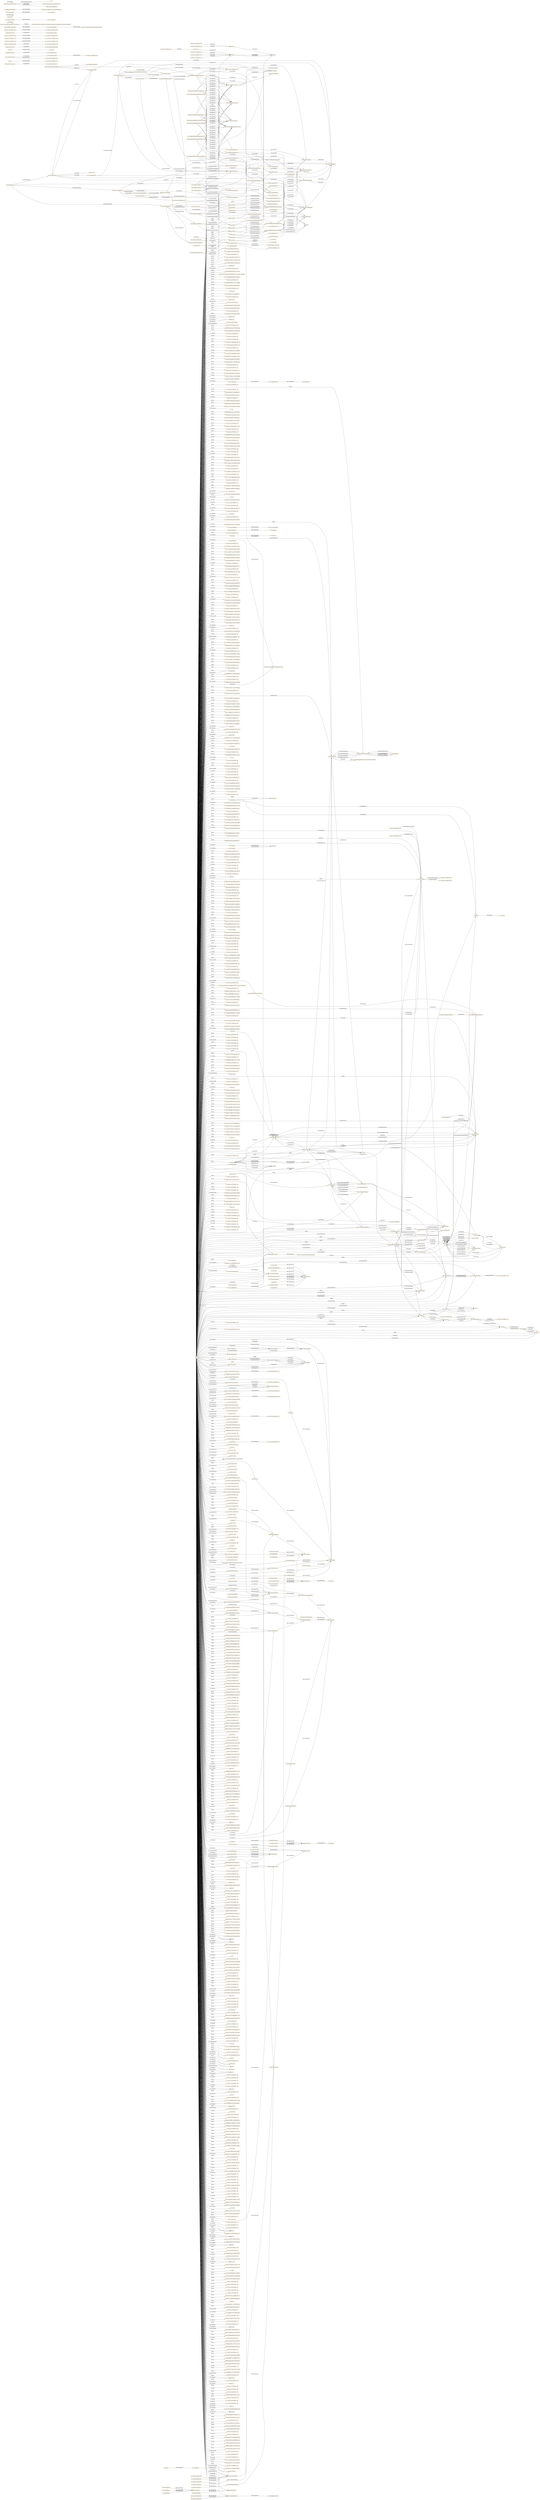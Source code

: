 digraph ar2dtool_diagram { 
rankdir=LR;
size="1501"
node [shape = rectangle, color="orange"]; "odrl:Operator" "vae:ValueDefinition" "0c8f4e4202072ced842d8bb3bd7d75a8" "vae:VaeProperty" "vae:ConceptNode" "vae:Context" "72ec27dbca955ac96ce691acf747dae3" "vae:System" "793828f478c240c16d3267cb25b4faa3" "base:AggregationOfImportance" "vae:Criterion" "vae:ArgumentStatement" "vae:ValueProperty" "vae:ValueComparisonStatement" "vae:VaeStatement" "vae:TaxonomyProperty" "odrl:Asset" "odrl:Constraint" "vae:State" "vae:ValueConcept" "vae:ValueTaxonomyStatement" "37ddc451fed167617ecec8d226501767" "odrl:Action" "SchwartzValues:SelfTrascendence" "vae:Norm" "vae:TaxonomyAlignment" "vae:User" "vae:RelationStatement" "vae:TaxonomyNode" "vae:VaePropertyStatement" "base:OsmanDinvernoAlignmentExample" "dul:Region" "vae:Agent" "vae:PromotionDemotion" "vae:NodeImportance" "vae:PropertyNode" "-4181b533:18c870b939e:-7fcc" "SchwartzValues:Dominance" "dul:Situation" "vae:Path" "-4181b533:18c870b939e:-7fe4" "-4181b533:18c870b939e:-7fe1" "vae:AntiSymmetricRelationStatement" "SchwartzValues:PersonalFocus" "vae:ReverseFunctionalRelationStatement" "SchwartzValues:Hedonism" "obo:NCIT_C75921" "SchwartzValues:Societal" "SchwartzValues:Universalism" "-4181b533:18c870b939e:-7f72" "-4181b533:18c870b939e:-7f37" "vae:AwarenessSituation" "vae:Value" "SchwartzValues:Stimulation" "odrl:Policy" "SchwartzValues:Achievement" "dul:Norm" "obo:NCIT_C75922" "vae:AlignmentSituation" "-4181b533:18c870b939e:-7f83" "-4181b533:18c870b939e:-7fc9" "vae:Outcome" "vae:AsymmetricRelationStatement" "obo:NCIT_C75918" "https://w3id.org/framester/schema/ConceptualFrame" "vae:VaeEntity" "vae:MultiInputOutcome" "SchwartzValues:Conservation" "-4181b533:18c870b939e:-7fbd" "vae:AlignmentStatement" "SchwartzValues:Dependability" "dul:SocialObject" "SchwartzValues:Caring" "-4181b533:18c870b939e:-7fc6" "SchwartzValues:Nature" "vae:Generalization" "obo:NCIT_C75919" "-4181b533:18c870b939e:-7fdb" "vae:SymmetricRelationStatement" "vae:ActionOnState" "-4181b533:18c870b939e:-7f2a" "SchwartzValues:Security" "obo:NCIT_C75924" "dul:Object" "SchwartzValues:Tolerance" "-4181b533:18c870b939e:-7ff0" "SchwartzValues:Humility" "-4181b533:18c870b939e:-7f4a" "vae:FunctionalRelationStatement" "-4181b533:18c870b939e:-7f0b" "odrl:Party" "vae:AntiTransitiveRelationStatement" "SchwartzValues:GrowthAndAnxietyFree" "vae:Sequence" "vae:AgentStatement" "-4181b533:18c870b939e:-7f8d" "vae:VaeConditionedEntity" "SchwartzValues:Tradition" "dul:Event" "dul:Agent" "-4181b533:18c870b939e:-7f49" "-4181b533:18c870b939e:-7fd5" "SchwartzValues:SelfEnhancement" "-4181b533:18c870b939e:-7ff9" "vae:Strategy" "SchwartzValues:Benevolence" "vae:FinalInputOutcome" "vae:VaeSituation" "vae:Action" "SchwartzValues:Conformity" "-4181b533:18c870b939e:-7fc3" "-4181b533:18c870b939e:-7f3d" "-4181b533:18c870b939e:-7f32" "SchwartzValues:Resources" "vae:TransitiveRelationStatement" "dul:Collection" "-4181b533:18c870b939e:-7fd2" "vae:AwarenessStatement" "vae:IrreflexiveRelationStatement" "-4181b533:18c870b939e:-7f14" "-4181b533:18c870b939e:-7fcf" "obo:NCIT_C75925" "SchwartzValues:OpennessToChange" "-4181b533:18c870b939e:-7ffc" "vae:ActingAgent" "odrl:LogicalConstraint" "-4181b533:18c870b939e:-7f3e" "-4181b533:18c870b939e:-7f0c" "-4181b533:18c870b939e:-7fed" "vae:VaeStatementEntity" "-4181b533:18c870b939e:-7fea" "-4181b533:18c870b939e:-7fe7" "obo:NCIT_C75915" "SchwartzValues:Thought" "vae:Transition" "dul:Entity" "SchwartzValues:Face" "vae:VaeConditioningEntity" "-4181b533:18c870b939e:-7f1f" "SchwartzValues:SocialFocus" "obo:NCIT_C75920" "-4181b533:18c870b939e:-7f29" "-4181b533:18c870b939e:-7f20" "vae:IntransitiveRelationStatement" "vae:OptimizedProperty" "dul:Theory" "dul:Description" "-4181b533:18c870b939e:-7fde" "-4181b533:18c870b939e:-7fd8" "SchwartzValues:Action" "-4181b533:18c870b939e:-7f94" "vcvf:Value" "odrl:Rule" "-4181b533:18c870b939e:-7f64" "SchwartzValues:Power" "vae:ImportanceRelation" "SchwartzValues:Personal" "vae:ReflexiveRelationStatement" "-4181b533:18c870b939e:-7ff3" "-4181b533:18c870b939e:-7ff6" "-4181b533:18c870b939e:-7fc0" "obo:NCIT_C75917" "SchwartzValues:SelfDirection" "SchwartzValues:Concern" "SchwartzValues:SelfProtectionAndAnxietyAvoidance" ; /*classes style*/
	"SchwartzValues:Action" -> "SchwartzValues:Thought" [ label = "owl:disjointWith" ];
	"base:balancedGiveTakeNodeImportance" -> "base:balancedGiveTakeExample" [ label = "vae:relationWith" ];
	"vae:particularizesNode" -> "https://w3id.org/framester/schema/subsumedUnder" [ label = "rdfs:subPropertyOf" ];
	"base:equalDivisionImportance3" -> "base:equalDivisionExample" [ label = "vae:relationWith" ];
	"base:equalDivisionImportance3" -> "base:contextExample2_2" [ label = "dul:hasSetting" ];
	"https://w3id.org/def/vaeontology_osman_dInverno" -> "https://w3id.org/def/vaeontology_osman_dInverno" [ label = "owl:versionIRI" ];
	"https://w3id.org/def/vaeontology_osman_dInverno" -> "https://andresh26-uam.github.io/vae-ontology/OnToology/vaeontology.ttl/documentation/ontology.owl" [ label = "owl:imports" ];
	"vae:hasConceptNode" -> "vae:hasTaxonomyNode" [ label = "rdfs:subPropertyOf" ];
	"vae:ConceptNode" -> "vae:PropertyNode" [ label = "owl:disjointWith" ];
	"vae:AsymmetricRelationStatement" -> "vae:SymmetricRelationStatement" [ label = "owl:disjointWith" ];
	"vae:isTaxonomyNodeOf" -> "dul:isConstituentOf" [ label = "rdfs:subPropertyOf" ];
	"vae:proposesStatement" -> "dul:conceptualizes" [ label = "rdfs:subPropertyOf" ];
	"vae:previousInputOutcome" -> "dul:directlyFollows" [ label = "rdfs:subPropertyOf" ];
	"vae:hasTaxonomyNode" -> "dul:hasConstituent" [ label = "rdfs:subPropertyOf" ];
	"vae:nextInputOutcome" -> "dul:directlyPrecedes" [ label = "rdfs:subPropertyOf" ];
	"base:condomain" -> "base:taxonomyFigure1" [ label = "base:isCondomainFor" ];
	"base:p3Node" -> "base:p3TasksDistributedAmongVolunteers" [ label = "vae:hasPropertyTaxonomy" ];
	"base:p3Node" -> "base:p3Importance1" [ label = "vae:expressesProperty" ];
	"base:fairnessNodeImportance" -> "base:aggregationOfImportanceFairness1" [ label = "base:importanceCalculatedWith" ];
	"base:fairnessNodeImportance" -> "base:fairnessExample" [ label = "vae:relationWith" ];
	"vae:VaeSituation" -> "vae:VaeStatement" [ label = "owl:disjointWith" ];
	"base:p1Importance1" -> "base:balancedGiveTakeExample" [ label = "vae:relationWith" ];
	"vae:comparisonHasInferior" -> "vae:hasSecondElement" [ label = "rdfs:subPropertyOf" ];
	"vae:hasTrace" -> "dul:isAgentInvolvedIn" [ label = "rdfs:subPropertyOf" ];
	"vae:Path" -> "-4181b533:18c870b939e:-7f72" [ label = "owl:equivalentClass" ];
	"vae:isInputOf" -> "dul:isConstituentOf" [ label = "rdfs:subPropertyOf" ];
	"base:importanceCalculatedWith" -> "dul:isDescribedBy" [ label = "rdfs:subPropertyOf" ];
	"vae:isSymmetricallyRelatedElementIn" -> "vae:isRelatedElementIn" [ label = "rdfs:subPropertyOf" ];
	"dul:involvesAgent" -> "dul:hasParticipant" [ label = "rdfs:subPropertyOf" ];
	"base:aggregationOfImportanceDuties" -> "base:aggregationOfImportanceFairness1" [ label = "odrl:target" ];
	"base:aggregationOfImportanceDuties" -> "base:problemModeller" [ label = "odrl:assignee" ];
	"base:aggregationOfImportanceDuties" -> "base:aggregationValidation" [ label = "odrl:action" ];
	"base:p3TasksDistributedAmongVolunteers" -> "base:state1" [ label = "vae:measuredOnOutcome" ];
	"terms:license" -> "terms:license" [ label = "rdfs:subPropertyOf" ];
	"dul:isAgentInvolvedIn" -> "dul:isParticipantIn" [ label = "rdfs:subPropertyOf" ];
	"SchwartzValues:SelfTrascendence" -> "-4181b533:18c870b939e:-7f14" [ label = "owl:equivalentClass" ];
	"vae:describesVaeStatementEntity" -> "dul:describes" [ label = "rdfs:subPropertyOf" ];
	"vae:hasPropertyTaxonomy" -> "vae:expressesProperty" [ label = "rdfs:subPropertyOf" ];
	"base:isCalculationOfImportance" -> "dul:describes" [ label = "rdfs:subPropertyOf" ];
	"base:taxonomyFigure3Alignment" -> "base:taxonomyFigure2_2" [ label = "vae:propertyExpressedAt" ];
	"dul:Event" -> "dul:Object" [ label = "owl:disjointWith" ];
	"base:p2Importance2" -> "base:balancedGiveTakeExample" [ label = "vae:relationWith" ];
	"base:balancedGiveTakeExample" -> "base:contextExample1" [ label = "dul:hasSetting" ];
	"vae:isPremiseOf" -> "dul:isConstituentOf" [ label = "rdfs:subPropertyOf" ];
	"base:importanceRangesIn" -> "dul:hasRegionDataValue" [ label = "rdfs:subPropertyOf" ];
	"vae:interpretationOn" -> "vae:describesVaeStatementEntity" [ label = "rdfs:subPropertyOf" ];
	"dul:Description" -> "dul:Situation" [ label = "owl:disjointWith" ];
	"odrl:Action" -> "odrl:Party" [ label = "owl:disjointWith" ];
	"base:importanceRangesMax" -> "base:importanceRangesIn" [ label = "rdfs:subPropertyOf" ];
	"base:equalTreatmentImportance3" -> "base:equalTreatmentExample" [ label = "vae:relationWith" ];
	"vae:madeByAgent" -> "dul:involvesAgent" [ label = "rdfs:subPropertyOf" ];
	"dul:isPreconditionOf" -> "dul:directlyPrecedes" [ label = "rdfs:subPropertyOf" ];
	"vae:isOutcomeOf" -> "dul:isConstituentOf" [ label = "rdfs:subPropertyOf" ];
	"vae:isPresentInStatement" -> "dul:isDescribedBy" [ label = "rdfs:subPropertyOf" ];
	"base:p2HelpRequestsProportionateActual" -> "base:reciprocityExample" [ label = "vae:relationWith" ];
	"base:p2HelpRequestsProportionateActual" -> "base:fairnessExample" [ label = "vae:relationWith" ];
	"base:p2HelpRequestsProportionateActual" -> "base:balancedGiveTakeExample" [ label = "vae:relationWith" ];
	"base:p2HelpRequestsProportionateActual" -> "base:state1" [ label = "vae:measuredOnOutcome" ];
	"base:aggregationOfImportanceReciprocity2" -> "base:symmetryConstraint" [ label = "odrl:refinement" ];
	"base:aggregationOfImportanceReciprocity2" -> "base:monotonicityOfAggregationConstraint" [ label = "odrl:refinement" ];
	"base:aggregationOfImportanceReciprocity2" -> "base:idempotenceConstraint" [ label = "odrl:refinement" ];
	"base:aggregationOfImportanceReciprocity2" -> "base:condomainConstraint" [ label = "odrl:refinement" ];
	"base:aggregationOfImportanceReciprocity2" -> "base:reciprocityImportance2" [ label = "dul:hasMember" ];
	"vae:hasInput" -> "dul:hasConstituent" [ label = "rdfs:subPropertyOf" ];
	"SchwartzValues:Personal" -> "SchwartzValues:Societal" [ label = "owl:disjointWith" ];
	"SchwartzValues:Personal" -> "-4181b533:18c870b939e:-7f2a" [ label = "owl:equivalentClass" ];
	"vae:hasUser" -> "vae:hasAgent" [ label = "rdfs:subPropertyOf" ];
	"base:equalDivisionImportance1" -> "base:equalDivisionExample" [ label = "vae:relationWith" ];
	"base:equalDivisionImportance1" -> "base:contextExample1" [ label = "dul:hasSetting" ];
	"vae:hasRelatedElement" -> "dul:describes" [ label = "rdfs:subPropertyOf" ];
	"vae:onState" -> "dul:hasPrecondition" [ label = "rdfs:subPropertyOf" ];
	"base:equalDivisionNode" -> "base:equalDivisionImportance1" [ label = "vae:expressesProperty" ];
	"base:equalDivisionNode" -> "base:equalTreatmentNode" [ label = "vae:directlyParticularizesNode" ];
	"base:equalDivisionNode" -> "base:p3Node" [ label = "vae:directlyGeneralizesNode" ];
	"base:equalTreatmentNode" -> "base:equalTreatmentImportance1" [ label = "vae:expressesProperty" ];
	"vae:hasActionOnState" -> "dul:hasConstituent" [ label = "rdfs:subPropertyOf" ];
	"base:p1Node3" -> "base:p1HelpRequestsProportionateOffers" [ label = "vae:hasPropertyTaxonomy" ];
	"base:p1Node3" -> "base:p1Importance3" [ label = "vae:expressesProperty" ];
	"base:p1HelpRequestsProportionateOffers" -> "base:reciprocityExample" [ label = "vae:relationWith" ];
	"base:p1HelpRequestsProportionateOffers" -> "base:fairnessExample" [ label = "vae:relationWith" ];
	"base:p1HelpRequestsProportionateOffers" -> "base:balancedGiveTakeExample" [ label = "vae:relationWith" ];
	"base:p1HelpRequestsProportionateOffers" -> "base:state1" [ label = "vae:measuredOnOutcome" ];
	"vae:hasPropertyNode" -> "vae:hasTaxonomyNode" [ label = "rdfs:subPropertyOf" ];
	"base:aggregationOfImportanceEqualTreatment3" -> "base:symmetryConstraint" [ label = "odrl:refinement" ];
	"base:aggregationOfImportanceEqualTreatment3" -> "base:monotonicityOfAggregationConstraint" [ label = "odrl:refinement" ];
	"base:aggregationOfImportanceEqualTreatment3" -> "base:idempotenceConstraint" [ label = "odrl:refinement" ];
	"base:aggregationOfImportanceEqualTreatment3" -> "base:condomainConstraint" [ label = "odrl:refinement" ];
	"base:aggregationOfImportanceEqualTreatment3" -> "base:equalDivisionImportance3" [ label = "dul:hasMember" ];
	"dul:hasPrecondition" -> "dul:directlyFollows" [ label = "rdfs:subPropertyOf" ];
	"base:p3Importance2" -> "base:equalDivisionExample" [ label = "vae:relationWith" ];
	"vae:hasPropertyOfSuperior" -> "vae:expressesProperty" [ label = "rdfs:subPropertyOf" ];
	"base:balancedGiveTakeNode" -> "base:balancedGiveTakeNodeImportance" [ label = "vae:expressesProperty" ];
	"base:balancedGiveTakeNode" -> "base:p2Node" [ label = "vae:directlyGeneralizesNode" ];
	"base:balancedGiveTakeNode" -> "base:p1Node" [ label = "vae:directlyGeneralizesNode" ];
	"SchwartzValues:Conservation" -> "-4181b533:18c870b939e:-7f4a" [ label = "owl:equivalentClass" ];
	"base:equalTreatmentNode3" -> "base:equalTreatmentImportance3" [ label = "vae:expressesProperty" ];
	"base:p2Node3" -> "base:p2HelpRequestsProportionateActual" [ label = "vae:hasPropertyTaxonomy" ];
	"base:p2Node3" -> "base:p2Importance3" [ label = "vae:expressesProperty" ];
	"base:problemModeller" -> "base:exampleSystem" [ label = "vae:isUserOfSystem" ];
	"base:problemModeller" -> "base:contextExample1" [ label = "dul:hasSetting" ];
	"base:isCondomainFor" -> "dul:isRegionFor" [ label = "rdfs:subPropertyOf" ];
	"vae:isPropertyNodeOf" -> "vae:isTaxonomyNodeOf" [ label = "rdfs:subPropertyOf" ];
	"base:aggregationOfImportanceEqualDivision2" -> "base:symmetryConstraint" [ label = "odrl:refinement" ];
	"base:aggregationOfImportanceEqualDivision2" -> "base:monotonicityOfAggregationConstraint" [ label = "odrl:refinement" ];
	"base:aggregationOfImportanceEqualDivision2" -> "base:idempotenceConstraint" [ label = "odrl:refinement" ];
	"base:aggregationOfImportanceEqualDivision2" -> "base:condomainConstraint" [ label = "odrl:refinement" ];
	"base:aggregationOfImportanceEqualDivision2" -> "base:p3Importance2" [ label = "dul:hasMember" ];
	"SchwartzValues:Societal" -> "-4181b533:18c870b939e:-7f0c" [ label = "owl:equivalentClass" ];
	"base:reciprocityImportance2" -> "base:reciprocityExample" [ label = "vae:relationWith" ];
	"vae:Transition" -> "-4181b533:18c870b939e:-7f64" [ label = "owl:equivalentClass" ];
	"base:fairnessNodeImportance2" -> "base:fairnessExample" [ label = "vae:relationWith" ];
	"vae:comparisonHasSuperior" -> "vae:hasFirstElement" [ label = "rdfs:subPropertyOf" ];
	"vae:hasOutcome" -> "dul:hasConstituent" [ label = "rdfs:subPropertyOf" ];
	"vae:Norm" -> "vae:ValueTaxonomyStatement" [ label = "owl:disjointWith" ];
	"vae:importanceValue" -> "dul:hasDataValue" [ label = "rdfs:subPropertyOf" ];
	"vae:isProposedByAgent" -> "dul:isConceptualizedBy" [ label = "rdfs:subPropertyOf" ];
	"SchwartzValues:Dominance" -> "SchwartzValues:Resources" [ label = "owl:disjointWith" ];
	"vae:isEntityOf" -> "vae:isPresentInStatement" [ label = "rdfs:subPropertyOf" ];
	"vae:MultiInputOutcome" -> "vae:Sequence" [ label = "rdfs:seeAlso" ];
	"base:aggregationOfImportanceBalanceGiveTake1" -> "base:idempotenceConstraint" [ label = "odrl:refinement" ];
	"base:aggregationOfImportanceBalanceGiveTake1" -> "base:p2Importance1" [ label = "dul:hasMember" ];
	"base:aggregationOfImportanceBalanceGiveTake1" -> "base:monotonicityOfAggregationConstraint" [ label = "odrl:refinement" ];
	"base:aggregationOfImportanceBalanceGiveTake1" -> "base:p1Importance1" [ label = "dul:hasMember" ];
	"base:aggregationOfImportanceBalanceGiveTake1" -> "base:symmetryConstraint" [ label = "odrl:refinement" ];
	"base:aggregationOfImportanceBalanceGiveTake1" -> "base:condomainConstraint" [ label = "odrl:refinement" ];
	"vae:propertyExpressedAt" -> "vae:isPresentInStatement" [ label = "rdfs:subPropertyOf" ];
	"base:balancedGiveTakeNodeImportance2" -> "base:balancedGiveTakeExample" [ label = "vae:relationWith" ];
	"vae:hasState" -> "dul:isAgentInvolvedIn" [ label = "rdfs:subPropertyOf" ];
	"vae:AwarenessStatement" -> "vae:AlignmentStatement" [ label = "rdfs:seeAlso" ];
	"base:equalTreatmentImportance1" -> "base:equalTreatmentExample" [ label = "vae:relationWith" ];
	"vae:isConceptNodeOf" -> "vae:isTaxonomyNodeOf" [ label = "rdfs:subPropertyOf" ];
	"SchwartzValues:Caring" -> "SchwartzValues:Dependability" [ label = "owl:disjointWith" ];
	"base:p3Node2" -> "base:p3TasksDistributedAmongVolunteers" [ label = "vae:hasPropertyTaxonomy" ];
	"base:p3Node2" -> "base:p3Importance2" [ label = "vae:expressesProperty" ];
	"vae:hasRootNode" -> "vae:hasConceptNode" [ label = "rdfs:subPropertyOf" ];
	"vae:isAgentOfSystem" -> "dul:isMemberOf" [ label = "rdfs:subPropertyOf" ];
	"vae:ValueConcept" -> "http://www.ontologydesignpatterns.org/ont/values/valuecore#Value" [ label = "rdfs:seeAlso" ];
	"base:equalDivisionNode2" -> "base:equalDivisionImportance2" [ label = "vae:expressesProperty" ];
	"base:equalDivisionNode2" -> "base:equalTreatmentNode2" [ label = "vae:directlyParticularizesNode" ];
	"base:equalDivisionNode2" -> "base:p3Node2" [ label = "vae:directlyGeneralizesNode" ];
	"base:equalPayImportance1" -> "base:equalPayExample" [ label = "vae:relationWith" ];
	"vae:isInputOutcomeOf" -> "dul:isConstituentOf" [ label = "rdfs:subPropertyOf" ];
	"base:hasCondomain" -> "dul:hasRegion" [ label = "rdfs:subPropertyOf" ];
	"base:p1Importance2" -> "base:balancedGiveTakeExample" [ label = "vae:relationWith" ];
	"vae:isTaxonomyPropertyOf" -> "vae:propertyExpressedAt" [ label = "rdfs:subPropertyOf" ];
	"vae:directlyParticularizesNode" -> "vae:particularizesNode" [ label = "rdfs:subPropertyOf" ];
	"vae:isRootNodeOf" -> "vae:isConceptNodeOf" [ label = "rdfs:subPropertyOf" ];
	"vae:expressesProperty" -> "vae:describesVaeStatementEntity" [ label = "rdfs:subPropertyOf" ];
	"vae:hasAgent" -> "dul:hasMember" [ label = "rdfs:subPropertyOf" ];
	"vae:isFollowedByAgent" -> "dul:hasParticipant" [ label = "rdfs:subPropertyOf" ];
	"base:aggregationOfImportanceFairness1" -> "base:symmetryConstraint" [ label = "odrl:refinement" ];
	"base:aggregationOfImportanceFairness1" -> "base:reciprocityImportance1" [ label = "dul:hasMember" ];
	"base:aggregationOfImportanceFairness1" -> "base:monotonicityOfAggregationConstraint" [ label = "odrl:refinement" ];
	"base:aggregationOfImportanceFairness1" -> "base:idempotenceConstraint" [ label = "odrl:refinement" ];
	"base:aggregationOfImportanceFairness1" -> "base:equalTreatmentImportance1" [ label = "dul:hasMember" ];
	"base:aggregationOfImportanceFairness1" -> "base:condomainConstraint" [ label = "odrl:refinement" ];
	"vae:hasRelationWithProperty" -> "https://w3id.org/framester/schema/hasPerspective" [ label = "rdfs:subPropertyOf" ];
	"vae:measuredOnOutcome" -> "dul:describes" [ label = "rdfs:subPropertyOf" ];
	"vae:perform" -> "dul:hasPostcondition" [ label = "rdfs:subPropertyOf" ];
	"vcvf:Value" -> "vae:Value" [ label = "owl:equivalentClass" ];
	"base:agentExample1" -> "base:taxonomyFigure1" [ label = "vae:proposesStatement" ];
	"base:agentExample1" -> "base:contextExample1" [ label = "dul:hasSetting" ];
	"vae:directlyGeneralizesNode" -> "vae:generalizesNode" [ label = "rdfs:subPropertyOf" ];
	"vae:isTraceOfSystem" -> "dul:involvesAgent" [ label = "rdfs:subPropertyOf" ];
	"vae:degreeOfSatisfaction" -> "dul:hasDataValue" [ label = "rdfs:subPropertyOf" ];
	"base:aggregationOfImportanceEqualTreatment1" -> "base:equalPayImportance1" [ label = "dul:hasMember" ];
	"base:aggregationOfImportanceEqualTreatment1" -> "base:monotonicityOfAggregationConstraint" [ label = "odrl:refinement" ];
	"base:aggregationOfImportanceEqualTreatment1" -> "base:symmetryConstraint" [ label = "odrl:refinement" ];
	"base:aggregationOfImportanceEqualTreatment1" -> "base:equalDivisionImportance1" [ label = "dul:hasMember" ];
	"base:aggregationOfImportanceEqualTreatment1" -> "base:idempotenceConstraint" [ label = "odrl:refinement" ];
	"base:aggregationOfImportanceEqualTreatment1" -> "base:condomainConstraint" [ label = "odrl:refinement" ];
	"base:p2Importance3" -> "base:balancedGiveTakeExample" [ label = "vae:relationWith" ];
	"vae:conditionsActionIn" -> "dul:isPreconditionOf" [ label = "rdfs:subPropertyOf" ];
	"vae:superiorInComparison" -> "vae:isFirstElementOfRelation" [ label = "rdfs:subPropertyOf" ];
	"base:fairnessNode2" -> "base:fairnessNodeImportance2" [ label = "vae:expressesProperty" ];
	"base:fairnessNode2" -> "base:reciprocityNode2" [ label = "vae:directlyGeneralizesNode" ];
	"base:fairnessNode2" -> "base:equalTreatmentNode2" [ label = "vae:directlyGeneralizesNode" ];
	"vae:System" -> "vae:User" [ label = "owl:disjointWith" ];
	"base:taxonomyFigure2_1" -> "base:condomain" [ label = "base:hasCondomain" ];
	"base:taxonomyFigure2_1" -> "base:fairnessNode2" [ label = "vae:hasRootNode" ];
	"base:taxonomyFigure2_1" -> "base:reciprocityNode2" [ label = "vae:hasConceptNode" ];
	"base:taxonomyFigure2_1" -> "base:equalTreatmentNode2" [ label = "vae:hasConceptNode" ];
	"base:taxonomyFigure2_1" -> "base:taxonomyFigure2Alignment" [ label = "vae:expressesProperty" ];
	"base:taxonomyFigure2_1" -> "base:contextExample2_1" [ label = "dul:hasSetting" ];
	"vae:ValueTaxonomyStatement" -> "vae:TaxonomyAlignment" [ label = "rdfs:seeAlso" ];
	"vae:TaxonomyNode" -> "vae:ValueTaxonomyStatement" [ label = "rdfs:seeAlso" ];
	"vae:followsStrategy" -> "dul:isParticipantIn" [ label = "rdfs:subPropertyOf" ];
	"vae:hasPropertyOfInferior" -> "vae:expressesProperty" [ label = "rdfs:subPropertyOf" ];
	"vae:composedBySequence" -> "dul:hasConstituent" [ label = "rdfs:subPropertyOf" ];
	"vae:AlignmentSituation" -> "vae:AwarenessSituation" [ label = "owl:disjointWith" ];
	"https://w3id.org/def/vaeontology" -> "vae:" [ label = "vann:preferredNamespaceUri" ];
	"https://w3id.org/def/vaeontology" -> "https://creativecommons.org/licenses/by/4.0/" [ label = "terms:license" ];
	"https://w3id.org/def/vaeontology" -> "https://w3id.org/def/vaeontology" [ label = "owl:versionIRI" ];
	"https://w3id.org/def/vaeontology" -> "https://chowlk.linkeddata.es" [ label = "mod:createdWith" ];
	"vae:isActionOnStateOfStrategy" -> "dul:isConstituentOf" [ label = "rdfs:subPropertyOf" ];
	"vae:startsWithInputOutcome" -> "vae:hasInputOutcome" [ label = "rdfs:subPropertyOf" ];
	"vae:isOptimizationOfProperty" -> "dul:describes" [ label = "rdfs:subPropertyOf" ];
	"base:equalPayExample" -> "base:contextExample1" [ label = "dul:hasSetting" ];
	"vae:propertyOptimizedAt" -> "dul:isDescribedBy" [ label = "rdfs:subPropertyOf" ];
	"base:equalDivisionImportance2" -> "base:equalDivisionExample" [ label = "vae:relationWith" ];
	"base:equalDivisionImportance2" -> "base:contextExample2_1" [ label = "dul:hasSetting" ];
	"base:equalTreatmentExample" -> "base:contextExample1" [ label = "dul:hasSetting" ];
	"SchwartzValues:Humility" -> "SchwartzValues:Universalism" [ label = "owl:disjointWith" ];
	"SchwartzValues:Humility" -> "-4181b533:18c870b939e:-7f3e" [ label = "owl:equivalentClass" ];
	"vae:FinalInputOutcome" -> "vae:Sequence" [ label = "rdfs:seeAlso" ];
	"base:taxonomyFigure1" -> "base:condomain" [ label = "base:hasCondomain" ];
	"base:taxonomyFigure1" -> "base:fairnessNode" [ label = "vae:hasRootNode" ];
	"base:taxonomyFigure1" -> "base:reciprocityNode" [ label = "vae:hasConceptNode" ];
	"base:taxonomyFigure1" -> "base:equalTreatmentNode" [ label = "vae:hasConceptNode" ];
	"base:taxonomyFigure1" -> "base:taxonomyFigure1Alignment" [ label = "vae:expressesProperty" ];
	"base:taxonomyFigure1" -> "base:contextExample1" [ label = "dul:hasSetting" ];
	"odrl:target" -> "odrl:relation" [ label = "rdfs:subPropertyOf" ];
	"SchwartzValues:SelfEnhancement" -> "-4181b533:18c870b939e:-7f20" [ label = "owl:equivalentClass" ];
	"base:reciprocityNode" -> "base:reciprocityImportance1" [ label = "vae:expressesProperty" ];
	"base:reciprocityNode" -> "base:balancedGiveTakeNode" [ label = "vae:directlyGeneralizesNode" ];
	"dul:directlyPrecedes" -> "dul:precedes" [ label = "rdfs:subPropertyOf" ];
	"vae:makesAction" -> "dul:isAgentInvolvedIn" [ label = "rdfs:subPropertyOf" ];
	"vae:satisfiesProperty" -> "dul:isDescribedBy" [ label = "rdfs:subPropertyOf" ];
	"base:p3Importance3" -> "base:equalDivisionExample" [ label = "vae:relationWith" ];
	"vae:TaxonomyAlignment" -> "vae:ValueTaxonomy" [ label = "rdfs:seeAlso" ];
	"base:balancedGiveTakeNode2" -> "base:balancedGiveTakeNodeImportance2" [ label = "vae:expressesProperty" ];
	"base:balancedGiveTakeNode2" -> "base:p2Node2" [ label = "vae:directlyGeneralizesNode" ];
	"base:balancedGiveTakeNode2" -> "base:p1Node2" [ label = "vae:directlyGeneralizesNode" ];
	"vae:hasSecondElement" -> "vae:hasRelatedElement" [ label = "rdfs:subPropertyOf" ];
	"base:fairnessNode" -> "base:fairnessNodeImportance" [ label = "vae:expressesProperty" ];
	"base:fairnessNode" -> "base:reciprocityNode" [ label = "vae:directlyGeneralizesNode" ];
	"base:fairnessNode" -> "base:equalTreatmentNode" [ label = "vae:directlyGeneralizesNode" ];
	"vae:relationWith" -> "https://w3id.org/framester/schema/perspectiveOn" [ label = "rdfs:subPropertyOf" ];
	"vae:isFirstElementOfRelation" -> "vae:isRelatedElementIn" [ label = "rdfs:subPropertyOf" ];
	"base:fairnessNodeImportance3" -> "base:fairnessExample" [ label = "vae:relationWith" ];
	"vae:NodeImportance" -> "vae:ValueTaxonomy" [ label = "rdfs:seeAlso" ];
	"vae:NodeImportance" -> "vae:ImportanceRelation" [ label = "rdfs:seeAlso" ];
	"base:hasNProperties" -> "dul:hasDataValue" [ label = "rdfs:subPropertyOf" ];
	"vae:Action" -> "vae:ActingAgent" [ label = "rdfs:seeAlso" ];
	"base:reciprocityNode2" -> "base:reciprocityImportance2" [ label = "vae:expressesProperty" ];
	"base:reciprocityNode2" -> "base:balancedGiveTakeNode2" [ label = "vae:directlyGeneralizesNode" ];
	"vae:hasFirstElement" -> "vae:hasRelatedElement" [ label = "rdfs:subPropertyOf" ];
	"vae:inferiorInComparison" -> "vae:isSecondElementOfRelation" [ label = "rdfs:subPropertyOf" ];
	"base:p1Node" -> "base:p1HelpRequestsProportionateOffers" [ label = "vae:hasPropertyTaxonomy" ];
	"base:p1Node" -> "base:p1Importance1" [ label = "vae:expressesProperty" ];
	"vae:VaeEntity" -> "vae:Context" [ label = "rdfs:seeAlso" ];
	"vae:isClaimOf" -> "dul:isConstituentOf" [ label = "rdfs:subPropertyOf" ];
	"vae:isRelatedElementIn" -> "dul:isDescribedBy" [ label = "rdfs:subPropertyOf" ];
	"base:aggregationOfImportanceBalanceGiveTake2" -> "base:symmetryConstraint" [ label = "odrl:refinement" ];
	"base:aggregationOfImportanceBalanceGiveTake2" -> "base:monotonicityOfAggregationConstraint" [ label = "odrl:refinement" ];
	"base:aggregationOfImportanceBalanceGiveTake2" -> "base:idempotenceConstraint" [ label = "odrl:refinement" ];
	"base:aggregationOfImportanceBalanceGiveTake2" -> "base:condomainConstraint" [ label = "odrl:refinement" ];
	"base:aggregationOfImportanceBalanceGiveTake2" -> "base:p1Importance2" [ label = "dul:hasMember" ];
	"base:p2Importance1" -> "base:balancedGiveTakeExample" [ label = "vae:relationWith" ];
	"vae:hasInputOutcome" -> "dul:hasConstituent" [ label = "rdfs:subPropertyOf" ];
	"vae:isPropertyOfSuperiorOf" -> "vae:propertyExpressedAt" [ label = "rdfs:subPropertyOf" ];
	"vae:isStateOfAgent" -> "dul:involvesAgent" [ label = "rdfs:subPropertyOf" ];
	"vae:Generalization" -> "vae:generalizesNode" [ label = "rdfs:seeAlso" ];
	"vae:Generalization" -> "vae:ImportanceRelation" [ label = "owl:disjointWith" ];
	"vae:Context" -> "vae:VaeObject" [ label = "rdfs:seeAlso" ];
	"vae:IntransitiveRelationStatement" -> "vae:TransitiveRelationStatement" [ label = "owl:disjointWith" ];
	"base:equalTreatmentImportance2" -> "base:equalTreatmentExample" [ label = "vae:relationWith" ];
	"NULL" -> "98f65538ae6f0d7336f5530b8e693421" [ label = "rdf:first" ];
	"NULL" -> "c2c75649bab9b0b7b751b518e04a1376" [ label = "rdf:first" ];
	"NULL" -> "vae:TaxonomyAlignment" [ label = "rdf:first" ];
	"NULL" -> "-4181b533:18c870b939e:-7fcb" [ label = "owl:unionOf" ];
	"NULL" -> "-4181b533:18c870b939e:-7f0b" [ label = "rdf:first" ];
	"NULL" -> "-4181b533:18c870b939e:-7e5f" [ label = "rdf:rest" ];
	"NULL" -> "37ee116b4a602d7a2f827253c3a9570e" [ label = "rdf:first" ];
	"NULL" -> "-4181b533:18c870b939e:-7ea8" [ label = "rdf:rest" ];
	"NULL" -> "base:rimp" [ label = "rdf:first" ];
	"NULL" -> "vae:VaeSituation" [ label = "rdf:first" ];
	"NULL" -> "dfefd0c9b3068fa85a49bd9497556a06" [ label = "rdf:rest" ];
	"NULL" -> "vae:directlyGeneralizesNode" [ label = "swrl:propertyPredicate" ];
	"NULL" -> "base:n" [ label = "swrl:argument1" ];
	"NULL" -> "44c2a9352b2a37621a65f8456d261ea1" [ label = "rdf:rest" ];
	"NULL" -> "8cdc73d088c73896b34d3d3c9d661335" [ label = "rdf:rest" ];
	"NULL" -> "-4181b533:18c870b939e:-7fca" [ label = "rdf:rest" ];
	"NULL" -> "-4181b533:18c870b939e:-7eb5" [ label = "rdf:rest" ];
	"NULL" -> "base:rimp" [ label = "swrl:argument2" ];
	"NULL" -> "-4181b533:18c870b939e:-7e7d" [ label = "rdf:rest" ];
	"NULL" -> "e7a506f475d22833d2249be4c8927776" [ label = "rdf:rest" ];
	"NULL" -> "SchwartzValues:SelfEnhancement" [ label = "owl:allValuesFrom" ];
	"NULL" -> "vae:onState" [ label = "owl:onProperty" ];
	"NULL" -> "8b17eda4f2e66c3d7e0977af0a4a5a45" [ label = "rdf:first" ];
	"NULL" -> "vae:hasPropertyNode" [ label = "swrl:propertyPredicate" ];
	"NULL" -> "base:taxonomyStatement" [ label = "swrl:argument1" ];
	"NULL" -> "3b59003259fa5bd62cf0403f6796d719" [ label = "rdf:rest" ];
	"NULL" -> "-4181b533:18c870b939e:-7e8a" [ label = "rdf:rest" ];
	"NULL" -> "vae:VaeProperty" [ label = "rdf:first" ];
	"NULL" -> "156067adb570a3a1738cf3857da0cd95" [ label = "rdf:first" ];
	"NULL" -> "f50634fd12c1747f125c158ad31ab1c7" [ label = "rdf:rest" ];
	"NULL" -> "2c0a266acd4bc77d123b1cac16a143ee" [ label = "rdf:first" ];
	"NULL" -> "d0fa96768e6ab838e74518efd0162733" [ label = "rdf:rest" ];
	"NULL" -> "vae:makesAction" [ label = "owl:onProperty" ];
	"NULL" -> "7514b0991fcf4e920e40fc536cbd899e" [ label = "rdf:first" ];
	"NULL" -> "7aec46665be332bad43ac2e70053cb1f" [ label = "rdf:rest" ];
	"NULL" -> "30c1d3f10a8150b7c0838e0ce5de99a9" [ label = "rdf:rest" ];
	"NULL" -> "vae:Sequence" [ label = "rdf:first" ];
	"NULL" -> "base:ta" [ label = "swrl:argument2" ];
	"NULL" -> "base:cpi" [ label = "swrl:argument2" ];
	"NULL" -> "base:cpi" [ label = "swrl:argument1" ];
	"NULL" -> "cbd2f815198d4b300292ff5edd5ed1cd" [ label = "rdf:rest" ];
	"NULL" -> "-4181b533:18c870b939e:-7ee0" [ label = "rdf:rest" ];
	"NULL" -> "vae:expressesProperty" [ label = "owl:onProperty" ];
	"NULL" -> "-4181b533:18c870b939e:-7f18" [ label = "rdf:rest" ];
	"NULL" -> "-4181b533:18c870b939e:-7f92" [ label = "rdf:rest" ];
	"NULL" -> "vae:r" [ label = "swrl:argument1" ];
	"NULL" -> "-4181b533:18c870b939e:-7f1f" [ label = "rdf:first" ];
	"NULL" -> "-4181b533:18c870b939e:-7fda" [ label = "owl:unionOf" ];
	"NULL" -> "2c503e1e510d7ae48e19c0d35626d8f8" [ label = "rdf:first" ];
	"NULL" -> "ea3836ea1e05cfc3ac24f9c5b9a4ab87" [ label = "rdf:first" ];
	"NULL" -> "229172951dfa87e241cbdfc71908147d" [ label = "rdf:rest" ];
	"NULL" -> "odrl:target" [ label = "owl:onProperty" ];
	"NULL" -> "e94611c3053f20827613e41fdf518dcc" [ label = "rdf:rest" ];
	"NULL" -> "-4181b533:18c870b939e:-7f25" [ label = "rdf:rest" ];
	"NULL" -> "obo:NCIT_C75918" [ label = "owl:annotatedSource" ];
	"NULL" -> "vae:TaxonomyProperty" [ label = "owl:someValuesFrom" ];
	"NULL" -> "base:p1Node" [ label = "rdf:first" ];
	"NULL" -> "-4181b533:18c870b939e:-7f21" [ label = "rdf:rest" ];
	"NULL" -> "7dd3ac0f6e5cd017416b257a733d8043" [ label = "rdf:first" ];
	"NULL" -> "-4181b533:18c870b939e:-7ea5" [ label = "rdf:first" ];
	"NULL" -> "dul:Norm" [ label = "rdf:first" ];
	"NULL" -> "-4181b533:18c870b939e:-7eed" [ label = "rdf:rest" ];
	"NULL" -> "SchwartzValues:SocialFocus" [ label = "owl:allValuesFrom" ];
	"NULL" -> "-4181b533:18c870b939e:-7e71" [ label = "rdf:first" ];
	"NULL" -> "3f40c354bd63149b577862f3cbd3defb" [ label = "owl:intersectionOf" ];
	"NULL" -> "84ce208bfd127f00e3610791b8aca3f3" [ label = "owl:members" ];
	"NULL" -> "base:p2" [ label = "swrl:argument1" ];
	"NULL" -> "-4181b533:18c870b939e:-7e5e" [ label = "rdf:first" ];
	"NULL" -> "vae:isOptimizationOfProperty" [ label = "owl:onProperty" ];
	"NULL" -> "-4181b533:18c870b939e:-7ebf" [ label = "rdf:rest" ];
	"NULL" -> "-4181b533:18c870b939e:-7e93" [ label = "rdf:rest" ];
	"NULL" -> "-4181b533:18c870b939e:-7efa" [ label = "rdf:rest" ];
	"NULL" -> "dul:hasSetting" [ label = "owl:onProperty" ];
	"NULL" -> "-4181b533:18c870b939e:-7ebb" [ label = "rdf:rest" ];
	"NULL" -> "45b01e2ed279515c99da8fdf0f17c556" [ label = "rdf:first" ];
	"NULL" -> "827d46bb567eba0b41810f1589825061" [ label = "rdf:rest" ];
	"NULL" -> "SchwartzValues:focus" [ label = "owl:onProperty" ];
	"NULL" -> "-4181b533:18c870b939e:-7ecf" [ label = "owl:members" ];
	"NULL" -> "-4181b533:18c870b939e:-7ed3" [ label = "owl:members" ];
	"NULL" -> "odrl:Rule" [ label = "rdf:first" ];
	"NULL" -> "70f514fee9348307d2909aca0d4b0116" [ label = "rdf:rest" ];
	"NULL" -> "2972eeb2a17b60756def142caaec603a" [ label = "rdf:rest" ];
	"NULL" -> "18f4d864334df234e8897b842eddef00" [ label = "rdf:rest" ];
	"NULL" -> "-4181b533:18c870b939e:-7fd0" [ label = "rdf:rest" ];
	"NULL" -> "-4181b533:18c870b939e:-7e6c" [ label = "rdf:first" ];
	"NULL" -> "vae:State" [ label = "owl:someValuesFrom" ];
	"NULL" -> "owl:real" [ label = "owl:someValuesFrom" ];
	"NULL" -> "7afcc31cd04346fe8f188ed520cf64af" [ label = "rdf:first" ];
	"NULL" -> "vae:NodeImportance" [ label = "swrl:classPredicate" ];
	"NULL" -> "c9df41d8822d617914088165fc89cb1b" [ label = "rdf:rest" ];
	"NULL" -> "-4181b533:18c870b939e:-7f5d" [ label = "rdf:rest" ];
	"NULL" -> "c15256174aa45300af4088fe10bd12c6" [ label = "rdf:rest" ];
	"NULL" -> "base:t" [ label = "swrl:argument2" ];
	"NULL" -> "base:t" [ label = "swrl:argument1" ];
	"NULL" -> "vae:hasFirstElement" [ label = "swrl:propertyPredicate" ];
	"NULL" -> "dul:Region" [ label = "rdf:first" ];
	"NULL" -> "SchwartzValues:Tolerance" [ label = "rdf:first" ];
	"NULL" -> "-4181b533:18c870b939e:-7f1a" [ label = "rdf:rest" ];
	"NULL" -> "base:pval3" [ label = "swrl:argument1" ];
	"NULL" -> "base:ts" [ label = "swrl:argument2" ];
	"NULL" -> "vae:followsStrategy" [ label = "owl:onProperty" ];
	"NULL" -> "dul:hasMember" [ label = "swrl:propertyPredicate" ];
	"NULL" -> "rdf:value" [ label = "swrl:propertyPredicate" ];
	"NULL" -> "base:cc" [ label = "rdf:first" ];
	"NULL" -> "-4181b533:18c870b939e:-7ec8" [ label = "rdf:rest" ];
	"NULL" -> "-4181b533:18c870b939e:-7f8c" [ label = "owl:unionOf" ];
	"NULL" -> "-4181b533:18c870b939e:-7fee" [ label = "rdf:rest" ];
	"NULL" -> "-4181b533:18c870b939e:-7e9a" [ label = "rdf:first" ];
	"NULL" -> "-4181b533:18c870b939e:-7ef8" [ label = "owl:members" ];
	"NULL" -> "base:res" [ label = "rdf:first" ];
	"NULL" -> "-4181b533:18c870b939e:-7ed5" [ label = "rdf:rest" ];
	"NULL" -> "base:ni" [ label = "swrl:argument1" ];
	"NULL" -> "SchwartzValues:PersonalFocus" [ label = "owl:allValuesFrom" ];
	"NULL" -> "SchwartzValues:GrowthAndAnxietyFree" [ label = "owl:allValuesFrom" ];
	"NULL" -> "-4181b533:18c870b939e:-7e8d" [ label = "rdf:first" ];
	"NULL" -> "6227c213dd7d8938623e83f971d160d0" [ label = "rdf:rest" ];
	"NULL" -> "42e54fa665880c7d10caff195060f640" [ label = "rdf:rest" ];
	"NULL" -> "72ec27dbca955ac96ce691acf747dae3" [ label = "owl:someValuesFrom" ];
	"NULL" -> "base:pimp3" [ label = "swrl:argument2" ];
	"NULL" -> "-4181b533:18c870b939e:-7f30" [ label = "owl:intersectionOf" ];
	"NULL" -> "vae:perform" [ label = "owl:onProperty" ];
	"NULL" -> "swrlb:multiply" [ label = "swrl:builtin" ];
	"NULL" -> "-4181b533:18c870b939e:-7e6b" [ label = "rdf:rest" ];
	"NULL" -> "-4181b533:18c870b939e:-7ef3" [ label = "rdf:rest" ];
	"NULL" -> "af0c443a3595ef9c21a5a3868acb890a" [ label = "rdf:first" ];
	"NULL" -> "5ec6259b560c8225d83063a23147adb5" [ label = "rdf:first" ];
	"NULL" -> "obo:NCIT_C75917" [ label = "owl:annotatedSource" ];
	"NULL" -> "vae:hasInputOutcome" [ label = "owl:onProperty" ];
	"NULL" -> "8c56bbd4fc8b1362aab846af40656e2d" [ label = "rdf:first" ];
	"NULL" -> "-4181b533:18c870b939e:-7eb0" [ label = "rdf:first" ];
	"NULL" -> "6640943158c0a59f68d4711ed715351f" [ label = "rdf:first" ];
	"NULL" -> "7bfbe1869fbe4379ddec0e062e4e2716" [ label = "rdf:first" ];
	"NULL" -> "dul:Description" [ label = "owl:someValuesFrom" ];
	"NULL" -> "6f68d2120722ec43d3e627c41cfe2f88" [ label = "swrl:head" ];
	"NULL" -> "-4181b533:18c870b939e:-7f38" [ label = "rdf:rest" ];
	"NULL" -> "4d3edfec7fb99c02df6b39ff15167247" [ label = "rdf:first" ];
	"NULL" -> "31971b5f8baccc4258186951c32d4bca" [ label = "rdf:rest" ];
	"NULL" -> "vae:State" [ label = "rdf:first" ];
	"NULL" -> "swrlb:divide" [ label = "swrl:builtin" ];
	"NULL" -> "4b731de5879078865a82b6dc1aba9927" [ label = "rdf:first" ];
	"NULL" -> "d30d33f235422c05b9f9dafae2310a51" [ label = "swrl:arguments" ];
	"NULL" -> "-4181b533:18c870b939e:-7e99" [ label = "rdf:rest" ];
	"NULL" -> "-4181b533:18c870b939e:-7ff7" [ label = "rdf:rest" ];
	"NULL" -> "cbc5614f1fed747f8c256c158f45e9c0" [ label = "rdf:rest" ];
	"NULL" -> "-4181b533:18c870b939e:-7e87" [ label = "rdf:first" ];
	"NULL" -> "-4181b533:18c870b939e:-7fdd" [ label = "owl:unionOf" ];
	"NULL" -> "4001db72ae4f489848f1051a304196ed" [ label = "rdf:rest" ];
	"NULL" -> "odrl:Operator" [ label = "rdf:first" ];
	"NULL" -> "-4181b533:18c870b939e:-7eca" [ label = "owl:members" ];
	"NULL" -> "-4181b533:18c870b939e:-7edf" [ label = "rdf:rest" ];
	"NULL" -> "dul:Theory" [ label = "rdf:first" ];
	"NULL" -> "-4181b533:18c870b939e:-7e74" [ label = "rdf:rest" ];
	"NULL" -> "-4181b533:18c870b939e:-7edb" [ label = "rdf:rest" ];
	"NULL" -> "43020865db9ee738dd9a1ce8e3498276" [ label = "rdf:rest" ];
	"NULL" -> "-4181b533:18c870b939e:-7e81" [ label = "rdf:rest" ];
	"NULL" -> "-4181b533:18c870b939e:-7f5f" [ label = "rdf:rest" ];
	"NULL" -> "-4181b533:18c870b939e:-7fb6" [ label = "rdf:first" ];
	"NULL" -> "vae:generalizesNode" [ label = "owl:onProperty" ];
	"NULL" -> "vae:PropertyNode" [ label = "owl:someValuesFrom" ];
	"NULL" -> "vae:ValueTaxonomyStatement" [ label = "rdf:first" ];
	"NULL" -> "vae:isTaxonomyNodeOf" [ label = "owl:onProperty" ];
	"NULL" -> "-4181b533:18c870b939e:-7f3a" [ label = "owl:unionOf" ];
	"NULL" -> "obo:NCIT_C75915" [ label = "owl:annotatedSource" ];
	"NULL" -> "fe17937becda88701db9af2a2372e0e0" [ label = "rdf:rest" ];
	"NULL" -> "SchwartzValues:SelfTrascendence" [ label = "owl:someValuesFrom" ];
	"NULL" -> "vae:composedBySequence" [ label = "owl:onProperty" ];
	"NULL" -> "-4181b533:18c870b939e:-7f94" [ label = "owl:someValuesFrom" ];
	"NULL" -> "4b9ed46913114c8a377f45245abb7a4c" [ label = "swrl:head" ];
	"NULL" -> "6b0ab866c22b92b66fe7a976445088c0" [ label = "rdf:rest" ];
	"NULL" -> "dul:satisfies" [ label = "owl:onProperty" ];
	"NULL" -> "d68dd6f43a1855584714cfe41076e15b" [ label = "rdf:rest" ];
	"NULL" -> "vae:hasRootNode" [ label = "swrl:propertyPredicate" ];
	"NULL" -> "fbe2975148de3ebd024fb8059085f20f" [ label = "rdf:rest" ];
	"NULL" -> "SchwartzValues:Conformity" [ label = "rdf:first" ];
	"NULL" -> "-4181b533:18c870b939e:-7e7a" [ label = "rdf:first" ];
	"NULL" -> "vae:isUserOfSystem" [ label = "owl:onProperty" ];
	"NULL" -> "-4181b533:18c870b939e:-7ea7" [ label = "rdf:first" ];
	"NULL" -> "vae:hasTrace" [ label = "owl:onProperty" ];
	"NULL" -> "-4181b533:18c870b939e:-7e73" [ label = "rdf:first" ];
	"NULL" -> "-4181b533:18c870b939e:-7fe3" [ label = "owl:unionOf" ];
	"NULL" -> "SchwartzValues:Hedonism" [ label = "rdf:first" ];
	"NULL" -> "base:cp" [ label = "rdf:first" ];
	"NULL" -> "dadbfc8469071a68ecbfed3284a62c38" [ label = "owl:unionOf" ];
	"NULL" -> "vae:ValueTaxonomyStatement" [ label = "swrl:classPredicate" ];
	"NULL" -> "base:rn" [ label = "swrl:argument1" ];
	"NULL" -> "base:rn" [ label = "swrl:argument2" ];
	"NULL" -> "0daccea4c52b9678cee69cf16a2f0385" [ label = "rdf:first" ];
	"NULL" -> "SchwartzValues:Tradition" [ label = "rdf:first" ];
	"NULL" -> "19f5db95f0cb59d83e1d50320e346acb" [ label = "owl:members" ];
	"NULL" -> "base:p1" [ label = "swrl:argument2" ];
	"NULL" -> "vae:TaxonomyProperty" [ label = "rdf:first" ];
	"NULL" -> "-4181b533:18c870b939e:-7e66" [ label = "rdf:first" ];
	"NULL" -> "-4181b533:18c870b939e:-7ebc" [ label = "rdf:first" ];
	"NULL" -> "SchwartzValues:Face" [ label = "rdf:first" ];
	"NULL" -> "vae:AwarenessStatement" [ label = "owl:someValuesFrom" ];
	"NULL" -> "7acb246e0546d4ea1ab189af6125601e" [ label = "rdf:rest" ];
	"NULL" -> "-4181b533:18c870b939e:-7eeb" [ label = "owl:members" ];
	"NULL" -> "e7c228a437b013423e4e402f42c443e4" [ label = "rdf:rest" ];
	"NULL" -> "base:ccimp" [ label = "swrl:argument2" ];
	"NULL" -> "2e5e57f042b1e80b8ac22355407a7c06" [ label = "rdf:first" ];
	"NULL" -> "SchwartzValues:Conservation" [ label = "owl:someValuesFrom" ];
	"NULL" -> "1a7a7d1a8dc30035aa06ec78bcc27b23" [ label = "rdf:rest" ];
	"NULL" -> "rdf:nil" [ label = "rdf:rest" ];
	"NULL" -> "81253270f261eef4ceb82471e20bbebf" [ label = "rdf:first" ];
	"NULL" -> "ead15db2ee8a8b13d4c6340e86443880" [ label = "rdf:rest" ];
	"NULL" -> "9205d4e37537045c5c659527d30c81aa" [ label = "rdf:first" ];
	"NULL" -> "vae:hasSecondElement" [ label = "owl:onProperty" ];
	"NULL" -> "-4181b533:18c870b939e:-7f61" [ label = "rdf:rest" ];
	"NULL" -> "-4181b533:18c870b939e:-7e85" [ label = "swrl:body" ];
	"NULL" -> "-4181b533:18c870b939e:-7f33" [ label = "rdf:rest" ];
	"NULL" -> "-4181b533:18c870b939e:-7eee" [ label = "rdf:rest" ];
	"NULL" -> "-4181b533:18c870b939e:-7fe5" [ label = "rdf:rest" ];
	"NULL" -> "9aa67c56e51544ca74b4ef88c1c0e776" [ label = "rdf:rest" ];
	"NULL" -> "26fc56d441303cb99079298f4b8ea88c" [ label = "rdf:rest" ];
	"NULL" -> "base:sum" [ label = "rdf:first" ];
	"NULL" -> "337215a98a6c4ea11719c5672eb146cb" [ label = "rdf:first" ];
	"NULL" -> "419fc2a5a0304f2da5f8f119e30de137" [ label = "rdf:first" ];
	"NULL" -> "-4181b533:18c870b939e:-7f28" [ label = "owl:intersectionOf" ];
	"NULL" -> "bc719aaad86f3ac70dc21bbbbc4a9a8f" [ label = "swrl:arguments" ];
	"NULL" -> "-4181b533:18c870b939e:-7efb" [ label = "rdf:rest" ];
	"NULL" -> "vae:AlignmentStatement" [ label = "owl:someValuesFrom" ];
	"NULL" -> "4d98a94f3c3888d6204e7e3b0f19b5f1" [ label = "rdf:first" ];
	"NULL" -> "793828f478c240c16d3267cb25b4faa3" [ label = "owl:onClass" ];
	"NULL" -> "0c8f4e4202072ced842d8bb3bd7d75a8" [ label = "owl:someValuesFrom" ];
	"NULL" -> "-4181b533:18c870b939e:-7edc" [ label = "owl:members" ];
	"NULL" -> "-4181b533:18c870b939e:-7ecd" [ label = "rdf:rest" ];
	"NULL" -> "vae:ConceptNode" [ label = "owl:someValuesFrom" ];
	"NULL" -> "base:agg" [ label = "swrl:argument1" ];
	"NULL" -> "3ecf24ccdd6b73376fc9e44fb43ce9cd" [ label = "owl:intersectionOf" ];
	"NULL" -> "580afc255bd08610cc4431a828d7ae5b" [ label = "rdf:rest" ];
	"NULL" -> "384357344b0bdeda69d6a5a066d12ebd" [ label = "rdf:first" ];
	"NULL" -> "-4181b533:18c870b939e:-7fef" [ label = "owl:unionOf" ];
	"NULL" -> "vae:Strategy" [ label = "owl:someValuesFrom" ];
	"NULL" -> "309e14c62a1b2b975ef532630676021f" [ label = "rdf:rest" ];
	"NULL" -> "72f3d86d66ea06e41353e390e17b00da" [ label = "rdf:rest" ];
	"NULL" -> "aa6bb7ba33d94e1f858810b9d7fd34f4" [ label = "rdf:first" ];
	"NULL" -> "vae:generalizesNode" [ label = "swrl:propertyPredicate" ];
	"NULL" -> "-4181b533:18c870b939e:-7f93" [ label = "owl:unionOf" ];
	"NULL" -> "base:importanceCalculatedWith" [ label = "swrl:propertyPredicate" ];
	"NULL" -> "-4181b533:18c870b939e:-7f0e" [ label = "rdf:rest" ];
	"NULL" -> "-4181b533:18c870b939e:-7f29" [ label = "rdf:first" ];
	"NULL" -> "30c18503867720897600bd54e49ddbbe" [ label = "rdf:rest" ];
	"NULL" -> "75cddec5206827f0c77da9d870b740d1" [ label = "rdf:rest" ];
	"NULL" -> "vae:Outcome" [ label = "rdf:first" ];
	"NULL" -> "985de9eeef4e3e8a6907ee6467b0460c" [ label = "rdf:rest" ];
	"NULL" -> "9dcb92abdd8ee5cc0d4313d825ec4c9e" [ label = "rdf:rest" ];
	"NULL" -> "obo:NCIT_C75920" [ label = "owl:annotatedSource" ];
	"NULL" -> "-4181b533:18c870b939e:-7e72" [ label = "swrl:head" ];
	"NULL" -> "b9cc46a084c567764be6d54e717ad908" [ label = "rdf:rest" ];
	"NULL" -> "922de89ffb83ed2276b3e59383c6fd67" [ label = "rdf:rest" ];
	"NULL" -> "-4181b533:18c870b939e:-7f63" [ label = "owl:intersectionOf" ];
	"NULL" -> "dul:Object" [ label = "owl:someValuesFrom" ];
	"NULL" -> "dul:hasParticipant" [ label = "owl:onProperty" ];
	"NULL" -> "base:dgp3" [ label = "swrl:argument2" ];
	"NULL" -> "-4181b533:18c870b939e:-7ec9" [ label = "rdf:rest" ];
	"NULL" -> "base:cci" [ label = "swrl:argument1" ];
	"NULL" -> "dul:isParticipantIn" [ label = "owl:onProperty" ];
	"NULL" -> "-4181b533:18c870b939e:-7e96" [ label = "rdf:first" ];
	"NULL" -> "-4181b533:18c870b939e:-7ebd" [ label = "swrl:body" ];
	"NULL" -> "-4181b533:18c870b939e:-7feb" [ label = "rdf:rest" ];
	"NULL" -> "fc329bf93cb52b692a0393de1e3d701e" [ label = "rdf:first" ];
	"NULL" -> "-4181b533:18c870b939e:-7ed6" [ label = "rdf:rest" ];
	"NULL" -> "-4181b533:18c870b939e:-7ff5" [ label = "owl:unionOf" ];
	"NULL" -> "-4181b533:18c870b939e:-7fbc" [ label = "owl:unionOf" ];
	"NULL" -> "vae:a" [ label = "swrl:argument1" ];
	"NULL" -> "259a15058233603e66265dd886c2a86a" [ label = "swrl:arguments" ];
	"NULL" -> "SchwartzValues:OpennessToChange" [ label = "owl:allValuesFrom" ];
	"NULL" -> "vae:relationWith" [ label = "owl:onProperty" ];
	"NULL" -> "SchwartzValues:Power" [ label = "rdf:first" ];
	"NULL" -> "base:pimp2" [ label = "swrl:argument2" ];
	"NULL" -> "951ab568cb0ebeb857e6fcc0060c7322" [ label = "rdf:first" ];
	"NULL" -> "f92554f1d62316554b4650165ee10eb2" [ label = "rdf:rest" ];
	"NULL" -> "-4181b533:18c870b939e:-7ea4" [ label = "rdf:rest" ];
	"NULL" -> "5755150d9eadf6254ae21c9c7fd61cda" [ label = "rdf:first" ];
	"NULL" -> "bde1db404af22a3bde62b561332f5d91" [ label = "rdf:first" ];
	"NULL" -> "c74975cff8a5d8ff4000de44e60662bc" [ label = "rdf:first" ];
	"NULL" -> "-4181b533:18c870b939e:-7ef4" [ label = "rdf:rest" ];
	"NULL" -> "base:ts" [ label = "swrl:argument1" ];
	"NULL" -> "vae:Context" [ label = "owl:someValuesFrom" ];
	"NULL" -> "-4181b533:18c870b939e:-7fe9" [ label = "owl:unionOf" ];
	"NULL" -> "4524abb16d2c97252c04d65e96cae6b5" [ label = "rdf:first" ];
	"NULL" -> "8e232bf51b3f978e2586d4950b467a9e" [ label = "rdf:rest" ];
	"NULL" -> "32740d057543801fe18cf7425cb50aad" [ label = "swrl:body" ];
	"NULL" -> "base:hasNProperties" [ label = "swrl:propertyPredicate" ];
	"NULL" -> "cd2498bd2d30699a272c2f3be972d9aa" [ label = "rdf:rest" ];
	"NULL" -> "vae:Agent" [ label = "owl:someValuesFrom" ];
	"NULL" -> "3ce167fe359ccd9810ea84105b31c019" [ label = "rdf:rest" ];
	"NULL" -> "-4181b533:18c870b939e:-7f48" [ label = "owl:intersectionOf" ];
	"NULL" -> "-4181b533:18c870b939e:-7f81" [ label = "rdf:rest" ];
	"NULL" -> "-4181b533:18c870b939e:-7f07" [ label = "rdf:rest" ];
	"NULL" -> "3e901130405fbfc6eaa5d1430ecc87e2" [ label = "owl:unionOf" ];
	"NULL" -> "d145dc02f4ecdf71c31e73a1b536b442" [ label = "owl:unionOf" ];
	"NULL" -> "-4181b533:18c870b939e:-7f42" [ label = "rdf:rest" ];
	"NULL" -> "aa320fef4355421ceb99883af494df1b" [ label = "rdf:rest" ];
	"NULL" -> "0791123ffd827281e3a51b389afb9612" [ label = "rdf:rest" ];
	"NULL" -> "SchwartzValues:GrowthAndAnxietyFree" [ label = "owl:someValuesFrom" ];
	"NULL" -> "vae:PropertyNode" [ label = "rdf:first" ];
	"NULL" -> "-4181b533:18c870b939e:-7f10" [ label = "rdf:rest" ];
	"NULL" -> "356ecce4214f5345d4e204184f57c070" [ label = "rdf:rest" ];
	"NULL" -> "687566b7f2378404237c5ef245b14d40" [ label = "rdf:rest" ];
	"NULL" -> "9b4783ed8f47399428b72a503d615443" [ label = "rdf:first" ];
	"NULL" -> "base:pimp2" [ label = "rdf:first" ];
	"NULL" -> "base:dgp2" [ label = "swrl:argument2" ];
	"NULL" -> "-4181b533:18c870b939e:-7eb6" [ label = "rdf:first" ];
	"NULL" -> "eed2dbe834e8468cb4d762731e470eac" [ label = "swrl:body" ];
	"NULL" -> "http://sqwrl.stanford.edu/ontologies/built-ins/3.4/sqwrl.owl#select" [ label = "swrl:builtin" ];
	"NULL" -> "eb7979dbcf8bc6b4900d02561e66f953" [ label = "rdf:first" ];
	"NULL" -> "-4181b533:18c870b939e:-7e82" [ label = "rdf:first" ];
	"NULL" -> "a5b4940dd4da98a091257704d1e94998" [ label = "rdf:rest" ];
	"NULL" -> "3e0df13aee35b6c6926599fe5f26f367" [ label = "swrl:body" ];
	"NULL" -> "vae:VaeConditioningEntity" [ label = "owl:someValuesFrom" ];
	"NULL" -> "vae:VaeSituation" [ label = "owl:allValuesFrom" ];
	"NULL" -> "-4181b533:18c870b939e:-7e6f" [ label = "rdf:first" ];
	"NULL" -> "base:pres1" [ label = "rdf:first" ];
	"NULL" -> "11833c75ff78bc7b13cd9cd3aff59210" [ label = "rdf:rest" ];
	"NULL" -> "-4181b533:18c870b939e:-7eaa" [ label = "rdf:rest" ];
	"NULL" -> "base:ccimp" [ label = "rdf:first" ];
	"NULL" -> "base:pimp1" [ label = "swrl:argument2" ];
	"NULL" -> "-4181b533:18c870b939e:-7ff1" [ label = "rdf:rest" ];
	"NULL" -> "66ea50ee050c2bd61729925e2cb09e82" [ label = "rdf:first" ];
	"NULL" -> "316700a0020020d526ed19f6278fad75" [ label = "rdf:first" ];
	"NULL" -> "-4181b533:18c870b939e:-7f2e" [ label = "rdf:rest" ];
	"NULL" -> "48baca85cf7af17eb2470d9d3755dd4f" [ label = "rdf:first" ];
	"NULL" -> "base:pval2" [ label = "swrl:argument1" ];
	"NULL" -> "base:pi3" [ label = "swrl:argument1" ];
	"NULL" -> "base:agg" [ label = "swrl:argument2" ];
	"NULL" -> "oboInOwl:hasExactSynonym" [ label = "owl:annotatedProperty" ];
	"NULL" -> "-4181b533:18c870b939e:-7e90" [ label = "rdf:first" ];
	"NULL" -> "1689396a841b91dca3ec702b54b4e9a8" [ label = "rdf:rest" ];
	"NULL" -> "base:cp" [ label = "swrl:argument1" ];
	"NULL" -> "base:pimp3" [ label = "rdf:first" ];
	"NULL" -> "d09537e6399bff164457058e0b9841d6" [ label = "rdf:rest" ];
	"NULL" -> "-4181b533:18c870b939e:-7ff2" [ label = "owl:unionOf" ];
	"NULL" -> "-4181b533:18c870b939e:-7e91" [ label = "swrl:head" ];
	"NULL" -> "-4181b533:18c870b939e:-7f8b" [ label = "rdf:rest" ];
	"NULL" -> "base:dgp2" [ label = "rdf:first" ];
	"NULL" -> "SchwartzValues:Achievement" [ label = "rdf:first" ];
	"NULL" -> "vae:ValueConcept" [ label = "rdf:first" ];
	"NULL" -> "7010ae2091687e22d89d6d0931bdd319" [ label = "rdf:first" ];
	"NULL" -> "42155c9b1d829a9b34aa4bf4e18e2443" [ label = "rdf:first" ];
	"NULL" -> "-4181b533:18c870b939e:-7ee9" [ label = "rdf:rest" ];
	"NULL" -> "1d4de7018a1bdd74c9253a714feb659c" [ label = "swrl:head" ];
	"NULL" -> "9e1bc7e093d914106dd66593c2ea0947" [ label = "rdf:rest" ];
	"NULL" -> "5a902b6e19314e7dacf2f0b7977796e3" [ label = "rdf:first" ];
	"NULL" -> "861d53db3052e99995afa55b4c6058dc" [ label = "rdf:rest" ];
	"NULL" -> "obo:NCIT_C75924" [ label = "owl:annotatedSource" ];
	"NULL" -> "vae:hasFirstElement" [ label = "owl:onProperty" ];
	"NULL" -> "831632ec65059971cc22947c48134632" [ label = "rdf:first" ];
	"NULL" -> "-4181b533:18c870b939e:-7eb7" [ label = "rdf:rest" ];
	"NULL" -> "-4181b533:18c870b939e:-7e7f" [ label = "rdf:rest" ];
	"NULL" -> "base:OsmanDinvernoAlignmentExample" [ label = "swrl:classPredicate" ];
	"NULL" -> "441f06a3cf33f073c540dbf8749c2715" [ label = "rdf:first" ];
	"NULL" -> "2a0b9cb0e25d8190dd577006afcb7b0c" [ label = "rdf:first" ];
	"NULL" -> "base:cci" [ label = "swrl:argument2" ];
	"NULL" -> "ac87656cdc130bd31e176d3d14285e98" [ label = "swrl:head" ];
	"NULL" -> "69afcb85357af3fb07f7d44b2f48febc" [ label = "swrl:head" ];
	"NULL" -> "-4181b533:18c870b939e:-7ec4" [ label = "rdf:rest" ];
	"NULL" -> "-4181b533:18c870b939e:-7e8c" [ label = "rdf:rest" ];
	"NULL" -> "vae:TaxonomyNode" [ label = "owl:someValuesFrom" ];
	"NULL" -> "vae:isProposedByAgent" [ label = "owl:onProperty" ];
	"NULL" -> "3ff25c1098b7bbf5257f83b9085fd8ac" [ label = "rdf:rest" ];
	"NULL" -> "23305cc81a54e5c0937bc1e19fee3a11" [ label = "rdf:first" ];
	"NULL" -> "vae:hasPropertyTaxonomy" [ label = "owl:onProperty" ];
	"NULL" -> "-4181b533:18c870b939e:-7ee7" [ label = "owl:members" ];
	"NULL" -> "c7c8bb639f7da6fc86dca353904a5396" [ label = "rdf:rest" ];
	"NULL" -> "59b6681b6f58597599dc6f291d0df126" [ label = "rdf:first" ];
	"NULL" -> "924cdb7cd76573ed2d83a5810a3d5bb0" [ label = "rdf:rest" ];
	"NULL" -> "vae:FunctionalRelationStatement" [ label = "swrl:classPredicate" ];
	"NULL" -> "vae:t" [ label = "swrl:argument1" ];
	"NULL" -> "1f8695bbf90c6163ea7292cc093316ba" [ label = "rdf:rest" ];
	"NULL" -> "base:pval3" [ label = "swrl:argument2" ];
	"NULL" -> "vae:TaxonomyNode" [ label = "owl:allValuesFrom" ];
	"NULL" -> "bcaf31f5efe16c7b2e3d349511def67f" [ label = "rdf:first" ];
	"NULL" -> "d4c206500eadc048874a7d3f80ea530e" [ label = "rdf:rest" ];
	"NULL" -> "2c97482b0878dfb82323d03876446f72" [ label = "rdf:first" ];
	"NULL" -> "vae:Sequence" [ label = "owl:allValuesFrom" ];
	"NULL" -> "-4181b533:18c870b939e:-7fd9" [ label = "rdf:rest" ];
	"NULL" -> "a9afe05f113cf0428d28a60a87c7e20b" [ label = "rdf:first" ];
	"NULL" -> "-4181b533:18c870b939e:-7e9d" [ label = "swrl:body" ];
	"NULL" -> "-4181b533:18c870b939e:-7ea3" [ label = "rdf:first" ];
	"NULL" -> "0edff8f4d586b5034b49ed256d2fb883" [ label = "rdf:rest" ];
	"NULL" -> "vae:NodeImportance" [ label = "rdf:first" ];
	"NULL" -> "vae:SymmetricRelationStatement" [ label = "swrl:classPredicate" ];
	"NULL" -> "73b065bcdce70f5ce6432a51ef58b27e" [ label = "swrl:head" ];
	"NULL" -> "-4181b533:18c870b939e:-7e9f" [ label = "rdf:first" ];
	"NULL" -> "vae:ConceptNode" [ label = "rdf:first" ];
	"NULL" -> "SchwartzValues:SelfProtectionAndAnxietyAvoidance" [ label = "owl:allValuesFrom" ];
	"NULL" -> "6b1054030c664d6656865df62cf6fc2c" [ label = "rdf:rest" ];
	"NULL" -> "6c630eb317af2e839798723eef792d3b" [ label = "rdf:rest" ];
	"NULL" -> "vae:ValueTaxonomyStatement" [ label = "owl:someValuesFrom" ];
	"NULL" -> "-4181b533:18c870b939e:-7e98" [ label = "rdf:first" ];
	"NULL" -> "-4181b533:18c870b939e:-7e95" [ label = "rdf:rest" ];
	"NULL" -> "-4181b533:18c870b939e:-7f01" [ label = "owl:members" ];
	"NULL" -> "5fe374e8b65190981dc7dd32a74f1f37" [ label = "swrl:head" ];
	"NULL" -> "6a51a848487e099de56c908359ce653b" [ label = "rdf:rest" ];
	"NULL" -> "0db77d7a6da2c32736446405ea37da8b" [ label = "rdf:first" ];
	"NULL" -> "-4181b533:18c870b939e:-7e67" [ label = "rdf:rest" ];
	"NULL" -> "-4181b533:18c870b939e:-7ece" [ label = "rdf:rest" ];
	"NULL" -> "vae:ConceptNode" [ label = "swrl:classPredicate" ];
	"NULL" -> "a0eb12dffe85c74a78483dab2f71ca0f" [ label = "rdf:rest" ];
	"NULL" -> "-4181b533:18c870b939e:-7e63" [ label = "rdf:rest" ];
	"NULL" -> "37ddc451fed167617ecec8d226501767" [ label = "owl:allValuesFrom" ];
	"NULL" -> "97fb7e73709a91a689b28bf88cf09822" [ label = "rdf:first" ];
	"NULL" -> "-4181b533:18c870b939e:-7fc8" [ label = "owl:unionOf" ];
	"NULL" -> "vae:User" [ label = "owl:someValuesFrom" ];
	"NULL" -> "-4181b533:18c870b939e:-7e70" [ label = "rdf:rest" ];
	"NULL" -> "base:p3Node3" [ label = "rdf:first" ];
	"NULL" -> "base:res" [ label = "swrl:argument2" ];
	"NULL" -> "base:p1Node3" [ label = "rdf:first" ];
	"NULL" -> "ef2b4c8992b02772bfbd6d73d06bc98b" [ label = "rdf:first" ];
	"NULL" -> "obo:NCIT_C75921" [ label = "owl:annotatedSource" ];
	"NULL" -> "71e0846940c7d64f984782bcf5695fb2" [ label = "rdf:first" ];
	"NULL" -> "base:pval1" [ label = "swrl:argument2" ];
	"NULL" -> "base:pval2" [ label = "swrl:argument2" ];
	"NULL" -> "vae:propertyExpressedAt" [ label = "swrl:propertyPredicate" ];
	"NULL" -> "358915049bc724d5088f26029dc5f856" [ label = "rdf:rest" ];
	"NULL" -> "SchwartzValues:SelfTrascendence" [ label = "owl:allValuesFrom" ];
	"NULL" -> "base:vi" [ label = "swrl:argument2" ];
	"NULL" -> "38e3af873ccf30bcd801f41cdebe189c" [ label = "swrl:head" ];
	"NULL" -> "base:cp" [ label = "swrl:argument2" ];
	"NULL" -> "vae:hasSecondElement" [ label = "swrl:propertyPredicate" ];
	"NULL" -> "vae:hasPropertyTaxonomy" [ label = "swrl:propertyPredicate" ];
	"NULL" -> "-4181b533:18c870b939e:-7fc2" [ label = "owl:unionOf" ];
	"NULL" -> "vae:hasInput" [ label = "owl:onProperty" ];
	"NULL" -> "dul:Event" [ label = "rdf:first" ];
	"NULL" -> "-4181b533:18c870b939e:-7e8b" [ label = "rdf:first" ];
	"NULL" -> "base:rn" [ label = "rdf:first" ];
	"NULL" -> "38181c4e134209c8dcb5ab16e8982207" [ label = "swrl:arguments" ];
	"NULL" -> "-4181b533:18c870b939e:-7fbe" [ label = "rdf:rest" ];
	"NULL" -> "base:p3" [ label = "swrl:argument2" ];
	"NULL" -> "-4181b533:18c870b939e:-7eb8" [ label = "rdf:first" ];
	"NULL" -> "c1979533b1ca1f35a34e64a7b09c9461" [ label = "rdf:rest" ];
	"NULL" -> "6d5449893048b7b345ac7700fa08fea8" [ label = "swrl:body" ];
	"NULL" -> "-4181b533:18c870b939e:-7ef5" [ label = "rdf:rest" ];
	"NULL" -> "vae:isStartOfSequence" [ label = "owl:onProperty" ];
	"NULL" -> "vae:hasTaxonomyNode" [ label = "owl:onProperty" ];
	"NULL" -> "xsd:decimal" [ label = "owl:someValuesFrom" ];
	"NULL" -> "SchwartzValues:opposingValueMotivation" [ label = "owl:onProperty" ];
	"NULL" -> "vae:Outcome" [ label = "owl:someValuesFrom" ];
	"NULL" -> "-4181b533:18c870b939e:-7e77" [ label = "rdf:first" ];
	"NULL" -> "c7893bd102e6bf12518c61d97db63f1d" [ label = "rdf:rest" ];
	"NULL" -> "-4181b533:18c870b939e:-7ec3" [ label = "rdf:rest" ];
	"NULL" -> "vae:ValueDefinition" [ label = "rdf:first" ];
	"NULL" -> "-4181b533:18c870b939e:-7ea1" [ label = "rdf:first" ];
	"NULL" -> "vae:VaeStatement" [ label = "owl:someValuesFrom" ];
	"NULL" -> "ef22c50a03fcc1d1a340981b76271b58" [ label = "rdf:first" ];
	"NULL" -> "SchwartzValues:SelfProtectionAndAnxietyAvoidance" [ label = "owl:someValuesFrom" ];
	"NULL" -> "6391ec718594f453be40e982c028b03f" [ label = "rdf:rest" ];
	"NULL" -> "2299777ede9417fe41a2d26552968876" [ label = "rdf:rest" ];
	"NULL" -> "54a2fe50963d46591dacf13d074742e8" [ label = "rdf:rest" ];
	"NULL" -> "48c08e4fac4d18d39d9d987199ddeb8d" [ label = "rdf:rest" ];
	"NULL" -> "cdcaab3bb4a0693dd6f1c1197c69053d" [ label = "swrl:body" ];
	"NULL" -> "-4181b533:18c870b939e:-7fd1" [ label = "owl:unionOf" ];
	"NULL" -> "ff65a51d8ed8dbd90cffba9123f637c4" [ label = "rdf:first" ];
	"NULL" -> "-4181b533:18c870b939e:-7e89" [ label = "rdf:first" ];
	"NULL" -> "vae:comparisonHasSuperior" [ label = "owl:onProperty" ];
	"NULL" -> "985296e5f5bd582ad34019a789722588" [ label = "rdf:rest" ];
	"NULL" -> "-4181b533:18c870b939e:-7fc7" [ label = "rdf:rest" ];
	"NULL" -> "58da1a5c323370852cb1d47050105ce3" [ label = "swrl:arguments" ];
	"NULL" -> "-4181b533:18c870b939e:-7e76" [ label = "rdf:rest" ];
	"NULL" -> "733bee32d8a19e26d23c58c06449624e" [ label = "rdf:first" ];
	"NULL" -> "3b8f214e60b69d9f349b59f18b9badf3" [ label = "rdf:rest" ];
	"NULL" -> "SchwartzValues:Security" [ label = "rdf:first" ];
	"NULL" -> "SchwartzValues:Nature" [ label = "rdf:first" ];
	"NULL" -> "-4181b533:18c870b939e:-7ff8" [ label = "owl:unionOf" ];
	"NULL" -> "82e21b762f6598c0c56d4da28b6d7cc4" [ label = "rdf:first" ];
	"NULL" -> "-4181b533:18c870b939e:-7e83" [ label = "rdf:rest" ];
	"NULL" -> "-4181b533:18c870b939e:-7eea" [ label = "rdf:rest" ];
	"NULL" -> "170d2056a90759242b7f660abba69056" [ label = "rdf:first" ];
	"NULL" -> "53fc442a97574d63c95e38c1fc234cb4" [ label = "rdf:rest" ];
	"NULL" -> "vae:ActionOnState" [ label = "rdf:first" ];
	"NULL" -> "e378657d6b4784c6870151fa605d32d0" [ label = "rdf:rest" ];
	"NULL" -> "vae:Transition" [ label = "owl:allValuesFrom" ];
	"NULL" -> "2f609ea01796ef02d4715d4c7b580bd1" [ label = "rdf:first" ];
	"NULL" -> "b1b889e79d03c7781aca631675a30cca" [ label = "owl:intersectionOf" ];
	"NULL" -> "SchwartzValues:SelfEnhancement" [ label = "owl:someValuesFrom" ];
	"NULL" -> "44811223f4ef6e7bf95197d98accb7ef" [ label = "rdf:first" ];
	"NULL" -> "base:ri" [ label = "swrl:argument2" ];
	"NULL" -> "938d5d62968245337dae5330bf64b356" [ label = "rdf:rest" ];
	"NULL" -> "-4181b533:18c870b939e:-7e61" [ label = "swrl:head" ];
	"NULL" -> "2fac0fb9fe29ef01234bd69ab977eef6" [ label = "owl:distinctMembers" ];
	"NULL" -> "-4181b533:18c870b939e:-7f1c" [ label = "owl:unionOf" ];
	"NULL" -> "cb7374ffe524710a650bf2ed3de86c44" [ label = "rdf:first" ];
	"NULL" -> "vae:hasPropertyNode" [ label = "owl:onProperty" ];
	"NULL" -> "86e3aafb3a2fd199c737d23a3b8f4303" [ label = "rdf:rest" ];
	"NULL" -> "vae:VaeStatementEntity" [ label = "rdf:first" ];
	"NULL" -> "-4181b533:18c870b939e:-7ef7" [ label = "rdf:rest" ];
	"NULL" -> "obo:NCIT_C75925" [ label = "owl:annotatedSource" ];
	"NULL" -> "35fcdc0a6128b82f538798c54a4710ca" [ label = "swrl:arguments" ];
	"NULL" -> "31dc103c3c972860cf9f8984147d64c8" [ label = "rdf:first" ];
	"NULL" -> "e4197c7f695deeda9792035a1dd9dc2e" [ label = "rdf:rest" ];
	"NULL" -> "d2645919a348fd51ca120f38463e9d41" [ label = "rdf:first" ];
	"NULL" -> "https://w3id.org/framester/schema/ConceptualFrame" [ label = "rdf:first" ];
	"NULL" -> "1124d40736c986d3bdd56d749d44c97a" [ label = "rdf:first" ];
	"NULL" -> "-4181b533:18c870b939e:-7e64" [ label = "rdf:first" ];
	"NULL" -> "SchwartzValues:PersonalFocus" [ label = "owl:someValuesFrom" ];
	"NULL" -> "-4181b533:18c870b939e:-7e68" [ label = "rdf:first" ];
	"NULL" -> "vae:hasConceptNode" [ label = "swrl:propertyPredicate" ];
	"NULL" -> "vae:hasTaxonomyNode" [ label = "swrl:propertyPredicate" ];
	"NULL" -> "base:cpimp" [ label = "rdf:first" ];
	"NULL" -> "3e92df48b3984e77e7fdd43560466298" [ label = "rdf:rest" ];
	"NULL" -> "vae:TaxonomyNode" [ label = "rdf:first" ];
	"NULL" -> "-4181b533:18c870b939e:-7ead" [ label = "rdf:first" ];
	"NULL" -> "vae:interpretationOn" [ label = "owl:onProperty" ];
	"NULL" -> "-4181b533:18c870b939e:-7ee3" [ label = "rdf:rest" ];
	"NULL" -> "xsd:decimal" [ label = "owl:onDatatype" ];
	"NULL" -> "0d3969653bb0baa36f33a9c67ed8beff" [ label = "swrl:arguments" ];
	"NULL" -> "vae:importanceValue" [ label = "owl:onProperty" ];
	"NULL" -> "149f8340cd33c937131dc3f28566250b" [ label = "rdf:first" ];
	"NULL" -> "-4181b533:18c870b939e:-7ef0" [ label = "rdf:rest" ];
	"NULL" -> "vae:VaePropertyStatement" [ label = "owl:allValuesFrom" ];
	"NULL" -> "vae:Agent" [ label = "rdf:first" ];
	"NULL" -> "ac8330d7dcd30d279413c10c8a8eadc9" [ label = "rdf:rest" ];
	"NULL" -> "556eb75e30c24df0753cc808d6d2c57e" [ label = "rdf:rest" ];
	"NULL" -> "-4181b533:18c870b939e:-7eb1" [ label = "swrl:head" ];
	"NULL" -> "1f62b649cb6575be20f9b5c7e05b4e2e" [ label = "rdf:rest" ];
	"NULL" -> "63f7dc4e099aaf4a17bf465558f83829" [ label = "rdf:rest" ];
	"NULL" -> "vae:hasSymmetricallyRelatedElement" [ label = "swrl:propertyPredicate" ];
	"NULL" -> "efeaf13ba874d509c96d9dd646f45e8a" [ label = "rdf:rest" ];
	"NULL" -> "adbe107a789f46a282a971b436b61781" [ label = "rdf:rest" ];
	"NULL" -> "00e648d991fa320fc65742e5d535782a" [ label = "rdf:rest" ];
	"NULL" -> "-4181b533:18c870b939e:-7f03" [ label = "rdf:rest" ];
	"NULL" -> "7c223bfd5d5e9d9b22884847fcaeb202" [ label = "rdf:rest" ];
	"NULL" -> "70a02fb73107fd01c8572cd16fddbeab" [ label = "rdf:rest" ];
	"NULL" -> "base:n" [ label = "swrl:argument2" ];
	"NULL" -> "vae:MultiInputOutcome" [ label = "owl:onClass" ];
	"NULL" -> "base:pi2" [ label = "swrl:argument1" ];
	"NULL" -> "68ed4254ba1be3680d30768847528139" [ label = "rdf:rest" ];
	"NULL" -> "-4181b533:18c870b939e:-7fd3" [ label = "rdf:rest" ];
	"NULL" -> "base:dgp1" [ label = "rdf:first" ];
	"NULL" -> "fe849df4736c1d214174da0b85d5b499" [ label = "owl:unionOf" ];
	"NULL" -> "vae:PromotionDemotion" [ label = "rdf:first" ];
	"NULL" -> "-4181b533:18c870b939e:-7f8d" [ label = "owl:allValuesFrom" ];
	"NULL" -> "vae:degreeOfSatisfaction" [ label = "swrl:propertyPredicate" ];
	"NULL" -> "-4181b533:18c870b939e:-7e6d" [ label = "swrl:body" ];
	"NULL" -> "a2ea4c43b3fc9ed42c4a872680a2bb1d" [ label = "rdf:first" ];
	"NULL" -> "base:ta" [ label = "rdf:first" ];
	"NULL" -> "vae:AntiTransitiveRelationStatement" [ label = "swrl:classPredicate" ];
	"NULL" -> "vae:Sequence" [ label = "owl:onClass" ];
	"NULL" -> "vae:hasSymmetricallyRelatedElement" [ label = "owl:onProperty" ];
	"NULL" -> "swrlb:add" [ label = "swrl:builtin" ];
	"NULL" -> "a25c558643b81b4a40a1f216b992cd52" [ label = "rdf:rest" ];
	"NULL" -> "obo:NCIT_C75919" [ label = "owl:annotatedSource" ];
	"NULL" -> "base:AggregationOfImportance" [ label = "owl:onClass" ];
	"NULL" -> "-4181b533:18c870b939e:-7e94" [ label = "rdf:first" ];
	"NULL" -> "base:hasCondomain" [ label = "owl:onProperty" ];
	"NULL" -> "c149c3a699895c05219928c7fcb24a0e" [ label = "swrl:body" ];
	"NULL" -> "vae:VaeStatement" [ label = "owl:allValuesFrom" ];
	"NULL" -> "base:importanceRangesIn" [ label = "owl:onProperty" ];
	"NULL" -> "vae:c" [ label = "swrl:argument2" ];
	"NULL" -> "-4181b533:18c870b939e:-7ffb" [ label = "owl:unionOf" ];
	"NULL" -> "-4181b533:18c870b939e:-7ffa" [ label = "rdf:rest" ];
	"NULL" -> "ee82040b4252b8769097ad7c59d2e5ba" [ label = "rdf:first" ];
	"NULL" -> "-4181b533:18c870b939e:-7f71" [ label = "owl:intersectionOf" ];
	"NULL" -> "base:p2" [ label = "swrl:argument2" ];
	"NULL" -> "-4181b533:18c870b939e:-7ee1" [ label = "owl:members" ];
	"NULL" -> "base:AggregationOfImportance" [ label = "swrl:classPredicate" ];
	"NULL" -> "vae:expressesProperty" [ label = "swrl:propertyPredicate" ];
	"NULL" -> "-4181b533:18c870b939e:-7ea6" [ label = "rdf:rest" ];
	"NULL" -> "vae:VaeConditioningEntity" [ label = "owl:allValuesFrom" ];
	"NULL" -> "50f0131abaf38115af2efbc2cfe0d237" [ label = "rdf:first" ];
	"NULL" -> "-4181b533:18c870b939e:-7ef6" [ label = "rdf:rest" ];
	"NULL" -> "7575aa7b3116b458b88d35146f20b977" [ label = "swrl:arguments" ];
	"NULL" -> "604aa9ea2e7b7f890524ab7fe6874b9e" [ label = "rdf:rest" ];
	"NULL" -> "ae70da6a454382da68777ac56b60dd90" [ label = "rdf:rest" ];
	"NULL" -> "SchwartzValues:attitude" [ label = "owl:onProperty" ];
	"NULL" -> "SchwartzValues:SelfDirection" [ label = "rdf:first" ];
	"NULL" -> "-4181b533:18c870b939e:-7eb3" [ label = "rdf:rest" ];
	"NULL" -> "vae:RelationStatement" [ label = "rdf:first" ];
	"NULL" -> "eb8c6b3b5f761342b215889e037a083d" [ label = "swrl:arguments" ];
	"NULL" -> "7234acb949adda681db851d57ea17020" [ label = "rdf:rest" ];
	"NULL" -> "a20525498d34c1a4f3e66bf8c1a62c78" [ label = "rdf:rest" ];
	"NULL" -> "-4181b533:18c870b939e:-7eae" [ label = "swrl:body" ];
	"NULL" -> "183305dd48bd393cff078f29d9d15065" [ label = "rdf:rest" ];
	"NULL" -> "-4181b533:18c870b939e:-7ed1" [ label = "rdf:rest" ];
	"NULL" -> "vae:System" [ label = "owl:someValuesFrom" ];
	"NULL" -> "-4181b533:18c870b939e:-7f49" [ label = "rdf:first" ];
	"NULL" -> "309ec810dff624e941a7b58d3a4dc40c" [ label = "rdf:rest" ];
	"NULL" -> "7ca2a50f24d31a059338c7a4634c6968" [ label = "rdf:first" ];
	"NULL" -> "base:p3" [ label = "swrl:argument1" ];
	"NULL" -> "2b650ea335273896e0da1f689d404789" [ label = "rdf:rest" ];
	"NULL" -> "55541ca25fcf74e8deeebb93d8d5b09d" [ label = "owl:members" ];
	"NULL" -> "vae:Norm" [ label = "rdf:first" ];
	"NULL" -> "vae:Criterion" [ label = "owl:allValuesFrom" ];
	"NULL" -> "da8383cfbfe68d23f142232c0465f078" [ label = "rdf:first" ];
	"NULL" -> "-4181b533:18c870b939e:-7f16" [ label = "rdf:rest" ];
	"NULL" -> "odrl:Policy" [ label = "rdf:first" ];
	"NULL" -> "3f8fd096ee8c5687e9bb95f65b329147" [ label = "rdf:first" ];
	"NULL" -> "vae:VaeConditionedEntity" [ label = "owl:someValuesFrom" ];
	"NULL" -> "SchwartzValues:Concern" [ label = "rdf:first" ];
	"NULL" -> "base:cc" [ label = "swrl:argument1" ];
	"NULL" -> "base:cc" [ label = "swrl:argument2" ];
	"NULL" -> "-4181b533:18c870b939e:-7eb4" [ label = "rdf:first" ];
	"NULL" -> "99f8d11024264faa1f7d09e818697d31" [ label = "rdf:rest" ];
	"NULL" -> "-4181b533:18c870b939e:-7f23" [ label = "rdf:rest" ];
	"NULL" -> "6fad242ab1d103836b689b16650bd1bc" [ label = "rdf:rest" ];
	"NULL" -> "vae:TransitiveRelationStatement" [ label = "swrl:classPredicate" ];
	"NULL" -> "656473372672e20734286bbecfca347c" [ label = "rdf:rest" ];
	"NULL" -> "-4181b533:18c870b939e:-7e80" [ label = "rdf:first" ];
	"NULL" -> "c2f52ce84f8e29c6f4d53bbaf1842759" [ label = "rdf:first" ];
	"NULL" -> "-4181b533:18c870b939e:-7fc5" [ label = "owl:unionOf" ];
	"NULL" -> "-4181b533:18c870b939e:-7eef" [ label = "rdf:rest" ];
	"NULL" -> "1c9edd1a59380869be4a3c987b64b232" [ label = "rdf:first" ];
	"NULL" -> "vae:b" [ label = "swrl:argument2" ];
	"NULL" -> "7917ee8a64b459bda751970cfc6bc9b8" [ label = "rdf:rest" ];
	"NULL" -> "1ffee7e838e4826fee293be53516c912" [ label = "rdf:rest" ];
	"NULL" -> "-4181b533:18c870b939e:-7e88" [ label = "swrl:head" ];
	"NULL" -> "odrl:LogicalConstraint" [ label = "rdf:first" ];
	"NULL" -> "e2ae819ebfbcc279af0b3d5c4ebed88e" [ label = "rdf:first" ];
	"NULL" -> "-4181b533:18c870b939e:-7f6f" [ label = "rdf:rest" ];
	"NULL" -> "101f3e9b736488d1327085756ca097cf" [ label = "rdf:rest" ];
	"NULL" -> "a0f9e3b81a63db4286240cc4aecf8f4b" [ label = "swrl:body" ];
	"NULL" -> "8d5970183c92929d58d3a74af868ee5a" [ label = "swrl:head" ];
	"NULL" -> "63a31288b92e6ad539c1d3c6d00222f3" [ label = "rdf:rest" ];
	"NULL" -> "base:cpimp" [ label = "swrl:argument2" ];
	"NULL" -> "25bac24809a21c4f40630e367dc63b07" [ label = "rdf:rest" ];
	"NULL" -> "-4181b533:18c870b939e:-7fc1" [ label = "rdf:rest" ];
	"NULL" -> "base:pimp1" [ label = "rdf:first" ];
	"NULL" -> "rdf:value" [ label = "owl:onProperty" ];
	"NULL" -> "2c6adf5c88d395543f41081980d81d6e" [ label = "rdf:first" ];
	"NULL" -> "e1867d708038e1e2331be284d0a4e9f1" [ label = "owl:intersectionOf" ];
	"NULL" -> "f749d7f272da2248e0317ed169332da7" [ label = "rdf:first" ];
	"NULL" -> "ef16dee6b6ff6f452956730b4cc3b73a" [ label = "rdf:rest" ];
	"NULL" -> "base:p2Node" [ label = "rdf:first" ];
	"NULL" -> "801ac97dcec9c9e5de9ddac727cb8908" [ label = "rdf:rest" ];
	"NULL" -> "vae:ReverseFunctionalRelationStatement" [ label = "swrl:classPredicate" ];
	"NULL" -> "dul:isSatisfiedBy" [ label = "owl:onProperty" ];
	"NULL" -> "b60b76fc554414016d5af004f4624944" [ label = "swrl:arguments" ];
	"NULL" -> "8ab5d87edfe41fb5a8b4d1315845da1a" [ label = "rdf:rest" ];
	"NULL" -> "71b86237490f34326611dcfb0231f9dd" [ label = "rdf:rest" ];
	"NULL" -> "-4181b533:18c870b939e:-7fd4" [ label = "owl:unionOf" ];
	"NULL" -> "odrl:Constraint" [ label = "rdf:first" ];
	"NULL" -> "vae:comparisonHasInferior" [ label = "owl:onProperty" ];
	"NULL" -> "-4181b533:18c870b939e:-7eb9" [ label = "rdf:rest" ];
	"NULL" -> "base:pval1" [ label = "swrl:argument1" ];
	"NULL" -> "-4181b533:18c870b939e:-7fb9" [ label = "owl:withRestrictions" ];
	"NULL" -> "-4181b533:18c870b939e:-7fdf" [ label = "rdf:rest" ];
	"NULL" -> "vae:Action" [ label = "rdf:first" ];
	"NULL" -> "-4181b533:18c870b939e:-7fec" [ label = "owl:unionOf" ];
	"NULL" -> "6a431bc1e36196bd6864f9ea1dea86ef" [ label = "rdf:rest" ];
	"NULL" -> "vae:TaxonomyAlignment" [ label = "swrl:classPredicate" ];
	"NULL" -> "vae:AgentStatement" [ label = "rdf:first" ];
	"NULL" -> "vae:Action" [ label = "owl:onClass" ];
	"NULL" -> "cf46c6114d08102e485e7dba7fa3fbcc" [ label = "rdf:rest" ];
	"NULL" -> "SchwartzValues:OpennessToChange" [ label = "owl:someValuesFrom" ];
	"NULL" -> "-4181b533:18c870b939e:-7f1e" [ label = "owl:intersectionOf" ];
	"NULL" -> "9a744e9f377d4464e906c2e6d9114413" [ label = "rdf:rest" ];
	"NULL" -> "-4181b533:18c870b939e:-7e9c" [ label = "rdf:first" ];
	"NULL" -> "base:ri" [ label = "swrl:argument1" ];
	"NULL" -> "vae:Action" [ label = "owl:allValuesFrom" ];
	"NULL" -> "4c344c9b33c2e3d4ea02d9b97dcd9ccc" [ label = "rdf:rest" ];
	"NULL" -> "2e80e54147e54dddaf58d156c6a8bfe1" [ label = "rdf:first" ];
	"NULL" -> "-4181b533:18c870b939e:-7e9b" [ label = "rdf:rest" ];
	"NULL" -> "39c22830aa3f40991c10d84ba0dd4c49" [ label = "rdf:first" ];
	"NULL" -> "-4181b533:18c870b939e:-7fbf" [ label = "owl:unionOf" ];
	"NULL" -> "http://sqwrl.stanford.edu/ontologies/built-ins/3.4/sqwrl.owl#orderBy" [ label = "swrl:builtin" ];
	"NULL" -> "vae:AntiSymmetricRelationStatement" [ label = "swrl:classPredicate" ];
	"NULL" -> "-4181b533:18c870b939e:-7ee4" [ label = "rdf:rest" ];
	"NULL" -> "vae:hasConceptNode" [ label = "owl:onProperty" ];
	"NULL" -> "bf9f69ce973f6f25b258b3a72214459f" [ label = "rdf:first" ];
	"NULL" -> "fb8f71067b8ff87ff6d118a47e54eea2" [ label = "rdf:first" ];
	"NULL" -> "897ea5473be25966eb8ddcc2c87de0d3" [ label = "rdf:rest" ];
	"NULL" -> "a24401e3c5b2303e78bcfb9d2e6f881c" [ label = "swrl:arguments" ];
	"NULL" -> "-4181b533:18c870b939e:-7eb2" [ label = "rdf:first" ];
	"NULL" -> "d6d8aa02d77f61397bc5c0cef179abc3" [ label = "rdf:rest" ];
	"NULL" -> "fb303c6b75e8609184965f9024480721" [ label = "rdf:rest" ];
	"NULL" -> "5bc1dd6d96e58f9036bad51a51b5994e" [ label = "rdf:rest" ];
	"NULL" -> "-4181b533:18c870b939e:-7f36" [ label = "rdf:rest" ];
	"NULL" -> "4d71ac225b52e1f1cc958d76ecc3e4a0" [ label = "rdf:first" ];
	"NULL" -> "-4181b533:18c870b939e:-7fe8" [ label = "rdf:rest" ];
	"NULL" -> "e8388c4e51ae7d500e5a23573abe3041" [ label = "rdf:first" ];
	"NULL" -> "96bb1b0c4fef8ef89d5f3dbdb7bf898f" [ label = "swrl:arguments" ];
	"NULL" -> "vae:VaeStatement" [ label = "rdf:first" ];
	"NULL" -> "-4181b533:18c870b939e:-7e97" [ label = "rdf:rest" ];
	"NULL" -> "-4181b533:18c870b939e:-7efe" [ label = "rdf:rest" ];
	"NULL" -> "-4181b533:18c870b939e:-7f3c" [ label = "owl:intersectionOf" ];
	"NULL" -> "-4181b533:18c870b939e:-7e60" [ label = "rdf:first" ];
	"NULL" -> "-4181b533:18c870b939e:-7f0a" [ label = "owl:intersectionOf" ];
	"NULL" -> "-4181b533:18c870b939e:-7f00" [ label = "rdf:rest" ];
	"NULL" -> "193d4542b7a10f356cea68c9f2beb1f1" [ label = "rdf:rest" ];
	"NULL" -> "-4181b533:18c870b939e:-7f37" [ label = "rdf:first" ];
	"NULL" -> "-4181b533:18c870b939e:-7fd7" [ label = "owl:unionOf" ];
	"NULL" -> "24d0d0094830bdfd2db5ccc97202fcf0" [ label = "rdf:first" ];
	"NULL" -> "-4181b533:18c870b939e:-7e69" [ label = "rdf:rest" ];
	"NULL" -> "cefb9cd7912440c97fb36a6d09c91a58" [ label = "rdf:first" ];
	"NULL" -> "obo:NCIT_C75922" [ label = "owl:annotatedSource" ];
	"NULL" -> "e2f027fc987ee9473f4f57090485d560" [ label = "rdf:rest" ];
	"NULL" -> "https://w3id.org/framester/schema/perspectiveOn" [ label = "owl:onProperty" ];
	"NULL" -> "-4181b533:18c870b939e:-7e65" [ label = "rdf:rest" ];
	"NULL" -> "obo:IAO_0000115" [ label = "owl:annotatedProperty" ];
	"NULL" -> "-4181b533:18c870b939e:-7ecc" [ label = "rdf:rest" ];
	"NULL" -> "odrl:Party" [ label = "rdf:first" ];
	"NULL" -> "vae:IrreflexiveRelationStatement" [ label = "swrl:classPredicate" ];
	"NULL" -> "-4181b533:18c870b939e:-7f12" [ label = "owl:intersectionOf" ];
	"NULL" -> "e0f1cdba65528cc21643510180563f71" [ label = "rdf:first" ];
	"NULL" -> "vae:ArgumentStatement" [ label = "rdf:first" ];
	"NULL" -> "odrl:action" [ label = "owl:onProperty" ];
	"NULL" -> "4f765d6a1a0edf7e9cf8b9b1a81087d6" [ label = "rdf:rest" ];
	"NULL" -> "7fa64167af366a39a3fcb193a337e6cb" [ label = "rdf:first" ];
	"NULL" -> "-4181b533:18c870b939e:-7fb8" [ label = "rdf:first" ];
	"NULL" -> "05013cfc0e28dccfc0f19f1be127cc2c" [ label = "rdf:rest" ];
	"NULL" -> "50a9967d9e00890c5fd01dab3feca4d9" [ label = "rdf:first" ];
	"NULL" -> "SchwartzValues:Stimulation" [ label = "rdf:first" ];
	"NULL" -> "7c992c36ac997446114e01487e5cc7e0" [ label = "rdf:rest" ];
	"NULL" -> "15fd914daab866d1a73d9b7aa64cc950" [ label = "rdf:first" ];
	"NULL" -> "bcf334c889d8aff52376e60acd63aeb0" [ label = "rdf:rest" ];
	"NULL" -> "8a64a627c1bdf9a6e1f7873f6cba3ff6" [ label = "rdf:rest" ];
	"NULL" -> "-4181b533:18c870b939e:-7f3d" [ label = "rdf:first" ];
	"NULL" -> "5e30dce3271c938df949b85593d53c37" [ label = "rdf:first" ];
	"NULL" -> "3f6e978cdc9d4cd285338e9a06d5180a" [ label = "rdf:rest" ];
	"NULL" -> "e16a4c53617c5d7108c67f89076fedea" [ label = "rdf:rest" ];
	"NULL" -> "vae:hasRootNode" [ label = "owl:onProperty" ];
	"NULL" -> "6a6329071700ce707a371e88ecdd5f24" [ label = "rdf:rest" ];
	"NULL" -> "baa5cd669019bc8fa3e74c4939817904" [ label = "rdf:first" ];
	"NULL" -> "5c50efb073d93cf4c4011f791846ba2b" [ label = "rdf:rest" ];
	"NULL" -> "4c436e988395c6a780cfc2ca96cd5ebb" [ label = "rdf:first" ];
	"NULL" -> "base:sum1" [ label = "rdf:first" ];
	"NULL" -> "-4181b533:18c870b939e:-7ec5" [ label = "owl:members" ];
	"NULL" -> "base:p1" [ label = "swrl:argument1" ];
	"NULL" -> "-4181b533:18c870b939e:-7ed9" [ label = "rdf:rest" ];
	"NULL" -> "f2ad5381b9952fce4b72a789401de6b3" [ label = "rdf:first" ];
	"NULL" -> "6795d7a2b252c3c90ab62c9667e87a2f" [ label = "rdf:rest" ];
	"NULL" -> "base:p3Node2" [ label = "rdf:first" ];
	"NULL" -> "base:p1Node2" [ label = "rdf:first" ];
	"NULL" -> "-4181b533:18c870b939e:-7ee6" [ label = "rdf:rest" ];
	"NULL" -> "vae:VaeProperty" [ label = "owl:someValuesFrom" ];
	"NULL" -> "SchwartzValues:Humility" [ label = "rdf:first" ];
	"NULL" -> "-4181b533:18c870b939e:-7e7c" [ label = "rdf:first" ];
	"NULL" -> "f70faf911610e31a5cd6d373afe52677" [ label = "rdf:rest" ];
	"NULL" -> "odrl:assigner" [ label = "owl:onProperty" ];
	"NULL" -> "-4181b533:18c870b939e:-7fcd" [ label = "rdf:rest" ];
	"NULL" -> "-4181b533:18c870b939e:-7ea9" [ label = "rdf:first" ];
	"NULL" -> "-4181b533:18c870b939e:-7fe6" [ label = "owl:unionOf" ];
	"NULL" -> "8fb5993521c54caab34ed533cabd4898" [ label = "owl:withRestrictions" ];
	"NULL" -> "base:importanceCalculatedWith" [ label = "owl:onProperty" ];
	"NULL" -> "66b9f6a3c0823554f276023fdae25a53" [ label = "rdf:rest" ];
	"NULL" -> "vae:Criterion" [ label = "rdf:first" ];
	"NULL" -> "-4181b533:18c870b939e:-7e75" [ label = "rdf:first" ];
	"NULL" -> "4358353d7bbfe2700c5700371e4a2c3c" [ label = "rdf:rest" ];
	"NULL" -> "a11f040b92efc8631ac03d144e916867" [ label = "rdf:rest" ];
	"NULL" -> "base:sum2" [ label = "rdf:first" ];
	"NULL" -> "-4181b533:18c870b939e:-7eba" [ label = "rdf:first" ];
	"NULL" -> "vae:ValueComparisonStatement" [ label = "rdf:first" ];
	"NULL" -> "-4181b533:18c870b939e:-7e7b" [ label = "swrl:head" ];
	"NULL" -> "1e7aca05f20d57eab989968eacc7755a" [ label = "rdf:first" ];
	"NULL" -> "-4181b533:18c870b939e:-7ed2" [ label = "rdf:rest" ];
	"NULL" -> "-4181b533:18c870b939e:-7ef1" [ label = "owl:members" ];
	"NULL" -> "-4181b533:18c870b939e:-7fe0" [ label = "owl:unionOf" ];
	"NULL" -> "5edcd0dfd475129b31d8b08afb7e65fe" [ label = "rdf:rest" ];
	"NULL" -> "vae:importanceValue" [ label = "swrl:propertyPredicate" ];
	"NULL" -> "-4181b533:18c870b939e:-7f82" [ label = "owl:unionOf" ];
	"NULL" -> "-4181b533:18c870b939e:-7ea0" [ label = "swrl:head" ];
	"NULL" -> "37338ae1ae85be16395f3533bd72e253" [ label = "rdf:first" ];
	"NULL" -> "dul:Entity" [ label = "owl:onClass" ];
	"NULL" -> "ce8006a6df2c827d00d5b0a62dc8e485" [ label = "rdf:rest" ];
	"NULL" -> "vae:State" [ label = "owl:onClass" ];
	"NULL" -> "02686858250d1fd5fd03c41dfaaa352c" [ label = "rdf:first" ];
	"NULL" -> "-4181b533:18c870b939e:-7fd6" [ label = "rdf:rest" ];
	"NULL" -> "vae:ConceptNode" [ label = "owl:onClass" ];
	"NULL" -> "base:p3Node" [ label = "rdf:first" ];
	"NULL" -> "cc6315bc1f337d5fcc2e85e2d17a8410" [ label = "rdf:rest" ];
	"NULL" -> "1d2c5e47fd6e07b8ad5d25a8fb8c3aa7" [ label = "swrl:body" ];
	"NULL" -> "vae:ValueConcept" [ label = "owl:someValuesFrom" ];
	"NULL" -> "-4181b533:18c870b939e:-7f83" [ label = "owl:someValuesFrom" ];
	"NULL" -> "base:p2Node2" [ label = "rdf:first" ];
	"NULL" -> "vae:a" [ label = "swrl:argument2" ];
	"NULL" -> "5be52cc0694f2ef10e6986f5cb702ed3" [ label = "rdf:rest" ];
	"NULL" -> "SchwartzValues:valueMotivation" [ label = "owl:onProperty" ];
	"NULL" -> "ca76dee7ab04af434f465f5d37a3ca0c" [ label = "rdf:first" ];
	"NULL" -> "e5b0afec4bbb2b0fcdfbb4b97a4a9fec" [ label = "rdf:rest" ];
	"NULL" -> "base:taxonomyStatement" [ label = "rdf:first" ];
	"NULL" -> "-4181b533:18c870b939e:-7ff4" [ label = "rdf:rest" ];
	"NULL" -> "df956ea2100c703ec71c36f10544af35" [ label = "swrl:head" ];
	"NULL" -> "28219dc77e8acc0031ee08262e4b5321" [ label = "rdf:rest" ];
	"NULL" -> "vae:hasPremise" [ label = "owl:onProperty" ];
	"NULL" -> "69306e79f8952c65fecfb747e6936a73" [ label = "rdf:rest" ];
	"NULL" -> "be5f8540bd6e504e65999d5be28942d1" [ label = "rdf:first" ];
	"NULL" -> "dul:Situation" [ label = "rdf:first" ];
	"NULL" -> "97ba32f2ede13af5c5eca3a97a373406" [ label = "rdf:first" ];
	"NULL" -> "952660dec6c7888abf6f37cdcf03787b" [ label = "rdf:first" ];
	"NULL" -> "96be93a2c43ada6f33eeedffdbfb3891" [ label = "rdf:first" ];
	"NULL" -> "20a5096f98cf5e5c0d23f63873290dab" [ label = "rdf:first" ];
	"NULL" -> "vae:b" [ label = "swrl:argument1" ];
	"NULL" -> "e4ec2837af5bdb48935154356fac7654" [ label = "rdf:rest" ];
	"NULL" -> "e1173e4e5f44802c9083fb1e33196d9f" [ label = "rdf:rest" ];
	"NULL" -> "base:p2Node3" [ label = "rdf:first" ];
	"NULL" -> "vae:startsWithInputOutcome" [ label = "owl:onProperty" ];
	"NULL" -> "2190e3863acb07cf097106f3c881e052" [ label = "rdf:rest" ];
	"NULL" -> "e87d46f1c9a43367bc68a612c07a1835" [ label = "rdf:first" ];
	"NULL" -> "949af88a7a78c64e840b066feda8369f" [ label = "rdf:rest" ];
	"NULL" -> "vae:isBasedOnCriterion" [ label = "owl:onProperty" ];
	"NULL" -> "cea381299fa4b138e5fb46916e9fff6b" [ label = "swrl:arguments" ];
	"NULL" -> "3b20544b34e331e49a023a49be9daec7" [ label = "rdf:rest" ];
	"NULL" -> "-4181b533:18c870b939e:-7ed7" [ label = "owl:members" ];
	"NULL" -> "313f0ec63d335a7c92d0ce8489e0fc3f" [ label = "rdf:first" ];
	"NULL" -> "-4181b533:18c870b939e:-7fdc" [ label = "rdf:rest" ];
	"NULL" -> "-4181b533:18c870b939e:-7ec7" [ label = "rdf:rest" ];
	"NULL" -> "-4181b533:18c870b939e:-7e62" [ label = "rdf:first" ];
	"NULL" -> "vae:PropertyNode" [ label = "swrl:classPredicate" ];
	"NULL" -> "e1dbc4a62be3d256519d950701524d16" [ label = "swrl:body" ];
	"NULL" -> "1faee0fc0d433a9e86e60458ac3fb1d3" [ label = "rdf:first" ];
	"NULL" -> "SchwartzValues:Conservation" [ label = "owl:allValuesFrom" ];
	"NULL" -> "-4181b533:18c870b939e:-7efc" [ label = "owl:members" ];
	"NULL" -> "b5c490e80d7e3df01b2acd10a2426508" [ label = "rdf:rest" ];
	"NULL" -> "91df356da7688d98d633a763dc96c76c" [ label = "rdf:first" ];
	"NULL" -> "-4181b533:18c870b939e:-7eab" [ label = "rdf:first" ];
	"NULL" -> "vae:TaxonomyNode" [ label = "swrl:classPredicate" ];
	"NULL" -> "-4181b533:18c870b939e:-7ee5" [ label = "rdf:rest" ];
	"NULL" -> "-4181b533:18c870b939e:-7fbb" [ label = "rdf:rest" ];
	"NULL" -> "vae:hasOutcome" [ label = "owl:onProperty" ];
	"NULL" -> "base:ta" [ label = "swrl:argument1" ];
	"NULL" -> "vae:ValueConcept" [ label = "owl:allValuesFrom" ];
	"NULL" -> "vae:onEntity" [ label = "owl:onProperty" ];
	"NULL" -> "-4181b533:18c870b939e:-7e8e" [ label = "swrl:body" ];
	"NULL" -> "-4181b533:18c870b939e:-7ea2" [ label = "rdf:rest" ];
	"NULL" -> "vae:propertyExpressedAt" [ label = "owl:onProperty" ];
	"NULL" -> "a36f136736bc41890d079d6c8b18f686" [ label = "rdf:rest" ];
	"NULL" -> "-4181b533:18c870b939e:-7e6a" [ label = "rdf:first" ];
	"NULL" -> "1f888705eb5938c8f64ed1bafdc1057f" [ label = "rdf:first" ];
	"NULL" -> "SchwartzValues:SocialFocus" [ label = "owl:someValuesFrom" ];
	"NULL" -> "base:pi3" [ label = "swrl:argument2" ];
	"NULL" -> "odrl:assignee" [ label = "owl:onProperty" ];
	"NULL" -> "vae:measuredOnOutcome" [ label = "owl:onProperty" ];
	"NULL" -> "vae:Agent" [ label = "owl:allValuesFrom" ];
	"NULL" -> "-4181b533:18c870b939e:-7ec0" [ label = "rdf:rest" ];
	"NULL" -> "f50386f1316c493b3e4f12f789d96ab0" [ label = "rdf:first" ];
	"NULL" -> "d504f318e18b33652566b19fc94e73c7" [ label = "swrl:body" ];
	"NULL" -> "66500bec68c0ca821d11367310b5569b" [ label = "rdf:rest" ];
	"NULL" -> "-4181b533:18c870b939e:-7f44" [ label = "rdf:rest" ];
	"NULL" -> "base:pres2" [ label = "rdf:first" ];
	"NULL" -> "-4181b533:18c870b939e:-7eff" [ label = "rdf:rest" ];
	"NULL" -> "-4181b533:18c870b939e:-7f05" [ label = "rdf:rest" ];
	"NULL" -> "8e4e55e67a25f5c0a7b877a6c6373d3b" [ label = "rdf:first" ];
	"NULL" -> "-4181b533:18c870b939e:-7f40" [ label = "rdf:rest" ];
	"NULL" -> "18e865fdd95716a5a391facff2a086ab" [ label = "rdf:first" ];
	"NULL" -> "-4181b533:18c870b939e:-7fb7" [ label = "rdf:rest" ];
	"NULL" -> "ca57a69bbc3fd322f327c7b9937989c7" [ label = "rdf:first" ];
	"NULL" -> "vae:Strategy" [ label = "rdf:first" ];
	"NULL" -> "-4181b533:18c870b939e:-7f46" [ label = "owl:unionOf" ];
	"NULL" -> "-4181b533:18c870b939e:-7fc4" [ label = "rdf:rest" ];
	"NULL" -> "ca3d229ce2a768885cff47f2fd481a22" [ label = "rdf:first" ];
	"NULL" -> "base:dgp1" [ label = "swrl:argument2" ];
	"NULL" -> "-4181b533:18c870b939e:-7ec1" [ label = "owl:members" ];
	"NULL" -> "base:n2" [ label = "swrl:argument1" ];
	"NULL" -> "47afb88bc9e6068ed6d9f31cbc01cbba" [ label = "rdf:first" ];
	"NULL" -> "base:n2" [ label = "swrl:argument2" ];
	"NULL" -> "-4181b533:18c870b939e:-7ede" [ label = "rdf:rest" ];
	"NULL" -> "9195650a0c9e8de65a8f41bed997259d" [ label = "rdf:rest" ];
	"NULL" -> "-4181b533:18c870b939e:-7e7e" [ label = "rdf:first" ];
	"NULL" -> "-4181b533:18c870b939e:-7eda" [ label = "rdf:rest" ];
	"NULL" -> "3417f70b1c0337e1d05d6ae96597730a" [ label = "rdf:first" ];
	"NULL" -> "-4181b533:18c870b939e:-7e84" [ label = "rdf:first" ];
	"NULL" -> "base:dgp3" [ label = "rdf:first" ];
	"NULL" -> "8d389c0ef560e819fc1888fac80c71d0" [ label = "rdf:rest" ];
	"NULL" -> "vae:hasClaim" [ label = "owl:onProperty" ];
	"NULL" -> "4a0bf045557ba5c2c455139c8f0b71bb" [ label = "rdf:first" ];
	"NULL" -> "748cabdc32b9e1c1523ff897dc48e5c3" [ label = "rdf:rest" ];
	"NULL" -> "-4181b533:18c870b939e:-7fe2" [ label = "rdf:rest" ];
	"NULL" -> "-4181b533:18c870b939e:-7eac" [ label = "rdf:rest" ];
	"NULL" -> "base:pres3" [ label = "rdf:first" ];
	"NULL" -> "-4181b533:18c870b939e:-7fce" [ label = "owl:unionOf" ];
	"NULL" -> "vae:MultiInputOutcome" [ label = "rdf:first" ];
	"NULL" -> "474b988a74dee1f020f80ccd740a85b8" [ label = "rdf:first" ];
	"NULL" -> "owl:Nothing" [ label = "swrl:classPredicate" ];
	"NULL" -> "-4181b533:18c870b939e:-7e78" [ label = "swrl:body" ];
	"NULL" -> "-4181b533:18c870b939e:-7f2c" [ label = "rdf:rest" ];
	"NULL" -> "base:pi1" [ label = "swrl:argument2" ];
	"NULL" -> "base:pi1" [ label = "swrl:argument1" ];
	"NULL" -> "base:pi2" [ label = "swrl:argument2" ];
	"NULL" -> "79235a6ed15690c48fadec37993b05fb" [ label = "rdf:first" ];
	"NULL" -> "cced2bc7447fd9688705f40f45cd7d60" [ label = "rdf:first" ];
	"NULL" -> "-4181b533:18c870b939e:-7e92" [ label = "rdf:first" ];
	"vae:isUserOfSystem" -> "vae:isAgentOfSystem" [ label = "rdfs:subPropertyOf" ];
	"base:p3Node3" -> "base:p3TasksDistributedAmongVolunteers" [ label = "vae:hasPropertyTaxonomy" ];
	"base:p3Node3" -> "base:p3Importance3" [ label = "vae:expressesProperty" ];
	"vae:isPropertyOfInferiorOf" -> "vae:propertyExpressedAt" [ label = "rdfs:subPropertyOf" ];
	"vae:hasClaim" -> "dul:hasConstituent" [ label = "rdfs:subPropertyOf" ];
	"base:condomainConstraint" -> "base:condomain" [ label = "odrl:rightOperand" ];
	"base:condomainConstraint" -> "base:respectsCondomain" [ label = "odrl:operator" ];
	"base:condomainConstraint" -> "base:importanceValue" [ label = "odrl:leftOperand" ];
	"vae:generalizesNode" -> "https://w3id.org/framester/schema/subsumes" [ label = "rdfs:subPropertyOf" ];
	"base:equalDivisionNode3" -> "base:equalDivisionImportance3" [ label = "vae:expressesProperty" ];
	"base:equalDivisionNode3" -> "base:equalTreatmentNode3" [ label = "vae:directlyParticularizesNode" ];
	"base:equalDivisionNode3" -> "base:p3Node3" [ label = "vae:directlyGeneralizesNode" ];
	"base:importanceRangesMin" -> "base:importanceRangesIn" [ label = "rdfs:subPropertyOf" ];
	"base:p1Importance3" -> "base:balancedGiveTakeExample" [ label = "vae:relationWith" ];
	"base:aggregationOfImportanceReciprocity1" -> "base:symmetryConstraint" [ label = "odrl:refinement" ];
	"base:aggregationOfImportanceReciprocity1" -> "base:monotonicityOfAggregationConstraint" [ label = "odrl:refinement" ];
	"base:aggregationOfImportanceReciprocity1" -> "base:idempotenceConstraint" [ label = "odrl:refinement" ];
	"base:aggregationOfImportanceReciprocity1" -> "base:condomainConstraint" [ label = "odrl:refinement" ];
	"base:aggregationOfImportanceReciprocity1" -> "base:reciprocityImportance1" [ label = "dul:hasMember" ];
	"SchwartzValues:OpennessToChange" -> "-4181b533:18c870b939e:-7f32" [ label = "owl:equivalentClass" ];
	"vae:hasSymmetricallyRelatedElement" -> "vae:hasRelatedElement" [ label = "rdfs:subPropertyOf" ];
	"vae:hasPremise" -> "dul:hasConstituent" [ label = "rdfs:subPropertyOf" ];
	"vae:IrreflexiveRelationStatement" -> "vae:ReflexiveRelationStatement" [ label = "owl:disjointWith" ];
	"base:equalPayNode" -> "base:equalPayImportance1" [ label = "vae:expressesProperty" ];
	"base:equalPayNode" -> "base:equalTreatmentNode" [ label = "vae:directlyParticularizesNode" ];
	"vae:isStartOfSequence" -> "vae:isInputOutcomeOf" [ label = "rdfs:subPropertyOf" ];
	"SchwartzValues:Benevolence" -> "SchwartzValues:Humility" [ label = "owl:disjointWith" ];
	"odrl:assigner" -> "odrl:function" [ label = "rdfs:subPropertyOf" ];
	"vae:onEntity" -> "vae:describesVaeStatementEntity" [ label = "rdfs:subPropertyOf" ];
	"base:exampleSystem" -> "base:problemModeller" [ label = "vae:hasUser" ];
	"base:exampleSystem" -> "base:state2" [ label = "vae:hasState" ];
	"base:exampleSystem" -> "base:state1" [ label = "vae:hasState" ];
	"base:exampleSystem" -> "base:agentExample1" [ label = "vae:hasAgent" ];
	"base:exampleSystem" -> "base:contextExample1" [ label = "dul:hasSetting" ];
	"vae:composesComplexOutcome" -> "dul:isConstituentOf" [ label = "rdfs:subPropertyOf" ];
	"vae:hasInterpretation" -> "vae:isPresentInStatement" [ label = "rdfs:subPropertyOf" ];
	"base:p2Node" -> "base:p2HelpRequestsProportionateActual" [ label = "vae:hasPropertyTaxonomy" ];
	"base:p2Node" -> "base:p2Importance1" [ label = "vae:expressesProperty" ];
	"base:agentExample2" -> "base:taxonomyFigure2_2" [ label = "vae:proposesStatement" ];
	"base:agentExample2" -> "base:taxonomyFigure2_1" [ label = "vae:proposesStatement" ];
	"base:agentExample2" -> "base:exampleSystem" [ label = "vae:isAgentOfSystem" ];
	"base:agentExample2" -> "base:contextExample2_1" [ label = "dul:hasSetting" ];
	"vae:isSecondElementOfRelation" -> "vae:isRelatedElementIn" [ label = "rdfs:subPropertyOf" ];
	"base:p1Node2" -> "base:p1HelpRequestsProportionateOffers" [ label = "vae:hasPropertyTaxonomy" ];
	"base:p1Node2" -> "base:p1Importance2" [ label = "vae:expressesProperty" ];
	"vae:AlignmentStatement" -> "vae:AwarenessStatement" [ label = "rdfs:seeAlso" ];
	"vae:AlignmentStatement" -> "vae:AwarenessStatement" [ label = "owl:disjointWith" ];
	"dul:isPostconditionOf" -> "dul:directlyFollows" [ label = "rdfs:subPropertyOf" ];
	"base:aggregationOfImportanceEqualTreatment2" -> "base:symmetryConstraint" [ label = "odrl:refinement" ];
	"base:aggregationOfImportanceEqualTreatment2" -> "base:monotonicityOfAggregationConstraint" [ label = "odrl:refinement" ];
	"base:aggregationOfImportanceEqualTreatment2" -> "base:idempotenceConstraint" [ label = "odrl:refinement" ];
	"base:aggregationOfImportanceEqualTreatment2" -> "base:condomainConstraint" [ label = "odrl:refinement" ];
	"base:aggregationOfImportanceEqualTreatment2" -> "base:equalDivisionImportance2" [ label = "dul:hasMember" ];
	"dul:directlyFollows" -> "dul:follows" [ label = "rdfs:subPropertyOf" ];
	"base:p3Importance1" -> "base:equalDivisionExample" [ label = "vae:relationWith" ];
	"odrl:assignee" -> "odrl:function" [ label = "rdfs:subPropertyOf" ];
	"base:equalTreatmentNode2" -> "base:equalTreatmentImportance2" [ label = "vae:expressesProperty" ];
	"base:p2Node2" -> "base:p2HelpRequestsProportionateActual" [ label = "vae:hasPropertyTaxonomy" ];
	"base:p2Node2" -> "base:p2Importance2" [ label = "vae:expressesProperty" ];
	"base:fairnessNode3" -> "base:fairnessNodeImportance3" [ label = "vae:expressesProperty" ];
	"base:fairnessNode3" -> "base:equalTreatmentNode3" [ label = "vae:directlyGeneralizesNode" ];
	"vae:isBasedOnCriterion" -> "dul:hasConstituent" [ label = "rdfs:subPropertyOf" ];
	"base:reciprocityExample" -> "base:contextExample1" [ label = "dul:hasSetting" ];
	"base:taxonomyFigure2_2" -> "base:condomain" [ label = "base:hasCondomain" ];
	"base:taxonomyFigure2_2" -> "base:fairnessNode3" [ label = "vae:hasRootNode" ];
	"base:taxonomyFigure2_2" -> "base:equalTreatmentNode3" [ label = "vae:hasConceptNode" ];
	"base:taxonomyFigure2_2" -> "base:taxonomyFigure3Alignment" [ label = "vae:expressesProperty" ];
	"base:taxonomyFigure2_2" -> "base:contextExample2_2" [ label = "dul:hasSetting" ];
	"vae:performedOnStateIn" -> "dul:isPostconditionOf" [ label = "rdfs:subPropertyOf" ];
	"dul:hasPostcondition" -> "dul:directlyPrecedes" [ label = "rdfs:subPropertyOf" ];
	"vae:isCriterionOfArgument" -> "dul:isConstituentOf" [ label = "rdfs:subPropertyOf" ];
	"vae:AntiSymmetricRelationStatement" -> "vae:SymmetricRelationStatement" [ label = "owl:disjointWith" ];
	"base:reciprocityImportance1" -> "base:reciprocityExample" [ label = "vae:relationWith" ];
	"-4181b533:18c870b939e:-7ff6" -> "-4181b533:18c870b939e:-7ff3" [ label = "dul:hasPrecondition" ];
	"vae:Agent" -> "vae:System" [ label = "vae:isAgentOfSystem" ];
	"dul:Entity" -> "dul:Entity" [ label = "dul:follows" ];
	"vae:VaeProperty" -> "vae:NodeImportance" [ label = "base:isCalculationOfImportance" ];
	"vae:Outcome" -> "vae:Sequence" [ label = "vae:composedBySequence" ];
	"vae:ConceptNode" -> "vae:ValueTaxonomyStatement" [ label = "vae:isRootNodeOf" ];
	"odrl:Constraint" -> "owl:Thing" [ label = "odrl:rightOperand" ];
	"vae:ActionOnState" -> "-4181b533:18c870b939e:-7fc0" [ label = "vae:perform" ];
	"vae:ValueComparisonStatement" -> "vae:ValueProperty" [ label = "vae:hasPropertyOfSuperior" ];
	"vae:Outcome" -> "vae:ValueConcept" [ label = "vae:abidesByValue" ];
	"vae:VaePropertyStatement" -> "vae:VaeProperty" [ label = "vae:expressesProperty" ];
	"vae:ActingAgent" -> "vae:Strategy" [ label = "vae:followsStrategy" ];
	"vae:ActionOnState" -> "vae:Strategy" [ label = "vae:isActionOnStateOfStrategy" ];
	"dul:Agent" -> "dul:Event" [ label = "dul:isAgentInvolvedIn" ];
	"dul:SocialObject" -> "dul:Agent" [ label = "dul:isConceptualizedBy" ];
	"vae:TaxonomyNode" -> "vae:ValueTaxonomyStatement" [ label = "vae:isTaxonomyNodeOf" ];
	"vae:AgentStatement" -> "vae:VaeConditionedEntity" [ label = "vae:onEntity" ];
	"vae:ConceptNode" -> "-4181b533:18c870b939e:-7fcc" [ label = "vae:directlyGeneralizesNode" ];
	"vae:Sequence" -> "vae:MultiInputOutcome" [ label = "vae:hasInputOutcome" ];
	"vae:MultiInputOutcome" -> "dul:Event" [ label = "vae:hasInput" ];
	"vae:Sequence" -> "vae:MultiInputOutcome" [ label = "vae:startsWithInputOutcome" ];
	"dul:Object" -> "dul:Event" [ label = "dul:isParticipantIn" ];
	"vae:NodeImportance" -> "vae:VaeProperty" [ label = "base:importanceCalculatedWith" ];
	"vae:AgentStatement" -> "vae:Agent" [ label = "vae:isProposedByAgent" ];
	"vae:ValueTaxonomyStatement" -> "vae:TaxonomyNode" [ label = "vae:hasTaxonomyNode" ];
	"vae:MultiInputOutcome" -> "vae:MultiInputOutcome" [ label = "vae:previousInputOutcome" ];
	"vae:ValueComparisonStatement" -> "vae:ValueConcept" [ label = "vae:comparisonHasSuperior" ];
	"odrl:Constraint" -> "odrl:Operator" [ label = "odrl:operator" ];
	"vae:Outcome" -> "vae:VaeProperty" [ label = "vae:satisfiesProperty" ];
	"vae:AgentStatement" -> "vae:VaeStatementEntity" [ label = "vae:describesVaeStatementEntity" ];
	"odrl:Asset" -> "odrl:Policy" [ label = "odrl:hasPolicy" ];
	"vae:ArgumentStatement" -> "vae:VaeStatement" [ label = "vae:hasClaim" ];
	"dul:Entity" -> "dul:Collection" [ label = "dul:isMemberOf" ];
	"vae:Agent" -> "vae:AgentStatement" [ label = "vae:proposesStatement" ];
	"vae:ValueTaxonomyStatement" -> "dul:Region" [ label = "base:hasCondomain" ];
	"vae:System" -> "vae:Sequence" [ label = "vae:hasTrace" ];
	"dul:Event" -> "owl:Thing" [ label = "dul:hasEventDate" ];
	"vae:Outcome" -> "vae:Norm" [ label = "vae:satisfiesNorm" ];
	"dul:Entity" -> "vae:SymmetricRelationStatement" [ label = "vae:isSymmetricallyRelatedElementIn" ];
	"vae:SymmetricRelationStatement" -> "dul:Entity" [ label = "vae:hasSymmetricallyRelatedElement" ];
	"vae:RelationStatement" -> "dul:Entity" [ label = "vae:hasFirstElement" ];
	"vae:User" -> "vae:System" [ label = "vae:isUserOfSystem" ];
	"-4181b533:18c870b939e:-7fe4" -> "odrl:Action" [ label = "odrl:action" ];
	"odrl:Party" -> "odrl:Policy" [ label = "odrl:assigneeOf" ];
	"vae:TaxonomyProperty" -> "-4181b533:18c870b939e:-7fba" [ label = "vae:degreeOfSatisfaction" ];
	"vae:Sequence" -> "vae:Outcome" [ label = "vae:composesComplexOutcome" ];
	"vae:Criterion" -> "vae:ArgumentStatement" [ label = "vae:isCriterionOfArgument" ];
	"dul:Entity" -> "dul:Entity" [ label = "dul:directlyPrecedes" ];
	"dul:Region" -> "xsd:decimal" [ label = "base:importanceRangesMax" ];
	"-4181b533:18c870b939e:-7fc9" -> "vae:ConceptNode" [ label = "vae:directlyParticularizesNode" ];
	"vae:PropertyNode" -> "vae:ValueTaxonomyStatement" [ label = "vae:isPropertyNodeOf" ];
	"dul:Entity" -> "vae:RelationStatement" [ label = "vae:isRelatedElementIn" ];
	"vae:RelationStatement" -> "dul:Entity" [ label = "vae:hasRelatedElement" ];
	"vae:ValueTaxonomyStatement" -> "vae:ConceptNode" [ label = "vae:hasConceptNode" ];
	"dul:Region" -> "xsd:decimal" [ label = "base:importanceRangesMin" ];
	"dul:Region" -> "xsd:decimal" [ label = "base:importanceRangesIn" ];
	"vae:ValueComparisonStatement" -> "vae:ValueProperty" [ label = "vae:hasPropertyOfInferior" ];
	"vae:Sequence" -> "vae:System" [ label = "vae:isTraceOfSystem" ];
	"vae:VaeStatementEntity" -> "vae:AgentStatement" [ label = "vae:isPresentInStatement" ];
	"dul:Entity" -> "vae:RelationStatement" [ label = "vae:isFirstElementOfRelation" ];
	"vae:ConceptNode" -> "-4181b533:18c870b939e:-7fc6" [ label = "vae:generalizesNode" ];
	"vae:VaeProperty" -> "vae:VaeConditioningEntity" [ label = "vae:relationWith" ];
	"-4181b533:18c870b939e:-7fd5" -> "odrl:Party" [ label = "odrl:function" ];
	"vae:System" -> "vae:User" [ label = "vae:hasUser" ];
	"dul:Entity" -> "vae:RelationStatement" [ label = "vae:isSecondElementOfRelation" ];
	"dul:Event" -> "vae:MultiInputOutcome" [ label = "vae:isInputOf" ];
	"vae:OptimizedProperty" -> "vae:VaeProperty" [ label = "vae:isOptimizationOfProperty" ];
	"dul:Agent" -> "dul:SocialObject" [ label = "dul:conceptualizes" ];
	"vae:ConceptNode" -> "vae:ValueTaxonomyStatement" [ label = "vae:isConceptNodeOf" ];
	"vae:Agent" -> "vae:State" [ label = "vae:hasState" ];
	"vae:AgentStatement" -> "vae:VaeConditioningEntity" [ label = "vae:interpretationOn" ];
	"vae:MultiInputOutcome" -> "vae:Sequence" [ label = "vae:isStartOfSequence" ];
	"vae:VaeStatement" -> "vae:ArgumentStatement" [ label = "vae:isPremiseOf" ];
	"-4181b533:18c870b939e:-7ffc" -> "-4181b533:18c870b939e:-7ff9" [ label = "dul:hasPostcondition" ];
	"dul:Entity" -> "dul:Entity" [ label = "dul:precedes" ];
	"vae:Strategy" -> "vae:ActingAgent" [ label = "vae:isFollowedByAgent" ];
	"dul:Event" -> "dul:Object" [ label = "dul:hasParticipant" ];
	"-4181b533:18c870b939e:-7fd2" -> "odrl:Asset" [ label = "odrl:relation" ];
	"dul:Region" -> "dul:Entity" [ label = "dul:isRegionFor" ];
	"vae:MultiInputOutcome" -> "vae:Sequence" [ label = "vae:isInputOutcomeOf" ];
	"vae:Context" -> "xsd:boolean" [ label = "vae:isActive" ];
	"vae:PropertyNode" -> "vae:TaxonomyProperty" [ label = "vae:hasPropertyTaxonomy" ];
	"odrl:Party" -> "odrl:Policy" [ label = "odrl:assignerOf" ];
	"-4181b533:18c870b939e:-7fea" -> "-4181b533:18c870b939e:-7fe7" [ label = "dul:isPreconditionOf" ];
	"vae:ValueTaxonomyStatement" -> "vae:ConceptNode" [ label = "vae:hasRootNode" ];
	"dul:Entity" -> "dul:Description" [ label = "dul:isDescribedBy" ];
	"vae:ValueProperty" -> "vae:ValueComparisonStatement" [ label = "vae:isPropertyOfSuperiorOf" ];
	"vae:ValueConcept" -> "vae:ValueComparisonStatement" [ label = "vae:superiorInComparison" ];
	"vae:ValueTaxonomyStatement" -> "xsd:positiveInteger" [ label = "base:hasNProperties" ];
	"vae:Norm" -> "vae:ValueConcept" [ label = "vae:reflectsValue" ];
	"dul:Region" -> "vae:ValueTaxonomyStatement" [ label = "base:isCondomainFor" ];
	"vae:VaeConditioningEntity" -> "vae:VaeProperty" [ label = "vae:hasRelationWithProperty" ];
	"vae:State" -> "vae:Agent" [ label = "vae:isStateOfAgent" ];
	"dul:Situation" -> "dul:Entity" [ label = "dul:isSettingFor" ];
	"dul:Entity" -> "dul:Entity" [ label = "dul:directlyFollows" ];
	"-4181b533:18c870b939e:-7ff0" -> "-4181b533:18c870b939e:-7fed" [ label = "dul:isPostconditionOf" ];
	"vae:ValueComparisonStatement" -> "vae:ValueConcept" [ label = "vae:comparisonHasInferior" ];
	"vae:VaeConditionedEntity" -> "vae:AgentStatement" [ label = "vae:isEntityOf" ];
	"vae:Outcome" -> "vae:MultiInputOutcome" [ label = "vae:isOutcomeOf" ];
	"vae:VaeProperty" -> "vae:Outcome" [ label = "vae:measuredOnOutcome" ];
	"-4181b533:18c870b939e:-7fde" -> "odrl:Party" [ label = "odrl:assigner" ];
	"vae:ArgumentStatement" -> "vae:VaeStatement" [ label = "vae:hasPremise" ];
	"dul:Entity" -> "dul:Situation" [ label = "dul:hasSetting" ];
	"vae:VaeProperty" -> "vae:OptimizedProperty" [ label = "vae:propertyOptimizedAt" ];
	"odrl:Constraint" -> "owl:Thing" [ label = "odrl:leftOperand" ];
	"dul:Event" -> "dul:Agent" [ label = "dul:involvesAgent" ];
	"vae:ActionOnState" -> "vae:State" [ label = "vae:onState" ];
	"vae:VaeStatement" -> "vae:ArgumentStatement" [ label = "vae:isClaimOf" ];
	"vae:Strategy" -> "vae:ActionOnState" [ label = "vae:hasActionOnState" ];
	"dul:Description" -> "dul:Entity" [ label = "dul:describes" ];
	"dul:Collection" -> "dul:Entity" [ label = "dul:hasMember" ];
	"-4181b533:18c870b939e:-7fc3" -> "vae:ConceptNode" [ label = "vae:particularizesNode" ];
	"vae:ActingAgent" -> "vae:Action" [ label = "vae:makesAction" ];
	"dul:Entity" -> "dul:Entity" [ label = "dul:isConstituentOf" ];
	"dul:Entity" -> "dul:Entity" [ label = "dul:hasConstituent" ];
	"dul:Entity" -> "owl:Thing" [ label = "dul:hasDataValue" ];
	"-4181b533:18c870b939e:-7fbd" -> "vae:ActionOnState" [ label = "vae:performedOnStateIn" ];
	"vae:MultiInputOutcome" -> "vae:Outcome" [ label = "vae:hasOutcome" ];
	"vae:ValueTaxonomyStatement" -> "vae:PropertyNode" [ label = "vae:hasPropertyNode" ];
	"owl:Thing" -> "xsd:String" [ label = "rdfs:comment" ];
	"vae:ArgumentStatement" -> "vae:Criterion" [ label = "vae:isBasedOnCriterion" ];
	"-4181b533:18c870b939e:-7fe1" -> "odrl:Party" [ label = "odrl:assignee" ];
	"vae:RelationStatement" -> "dul:Entity" [ label = "vae:hasSecondElement" ];
	"vae:VaeProperty" -> "vae:VaePropertyStatement" [ label = "vae:propertyExpressedAt" ];
	"vae:TaxonomyProperty" -> "vae:PropertyNode" [ label = "vae:isTaxonomyPropertyOf" ];
	"vae:NodeImportance" -> "xsd:decimal" [ label = "vae:importanceValue" ];
	"-4181b533:18c870b939e:-7fdb" -> "-4181b533:18c870b939e:-7fd8" [ label = "odrl:constraint" ];
	"-4181b533:18c870b939e:-7fcf" -> "odrl:Asset" [ label = "odrl:target" ];
	"vae:ValueProperty" -> "vae:ValueComparisonStatement" [ label = "vae:isPropertyOfInferiorOf" ];
	"vae:MultiInputOutcome" -> "vae:MultiInputOutcome" [ label = "vae:nextInputOutcome" ];
	"vae:ValueConcept" -> "vae:Outcome" [ label = "vae:constrainsOutcome" ];
	"dul:Description" -> "dul:Situation" [ label = "dul:isSatisfiedBy" ];
	"vae:VaeConditioningEntity" -> "vae:AgentStatement" [ label = "vae:hasInterpretation" ];
	"vae:System" -> "vae:Agent" [ label = "vae:hasAgent" ];
	"vae:Norm" -> "vae:Outcome" [ label = "vae:influencesOutcome" ];
	"dul:Entity" -> "dul:Region" [ label = "dul:hasRegion" ];
	"vae:State" -> "vae:ActionOnState" [ label = "vae:conditionsActionIn" ];
	"dul:Situation" -> "dul:Description" [ label = "dul:satisfies" ];
	"vae:ValueConcept" -> "vae:Norm" [ label = "vae:shapesNorm" ];
	"vae:Action" -> "vae:ActingAgent" [ label = "vae:madeByAgent" ];
	"vae:ValueConcept" -> "vae:ValueComparisonStatement" [ label = "vae:inferiorInComparison" ];

}
